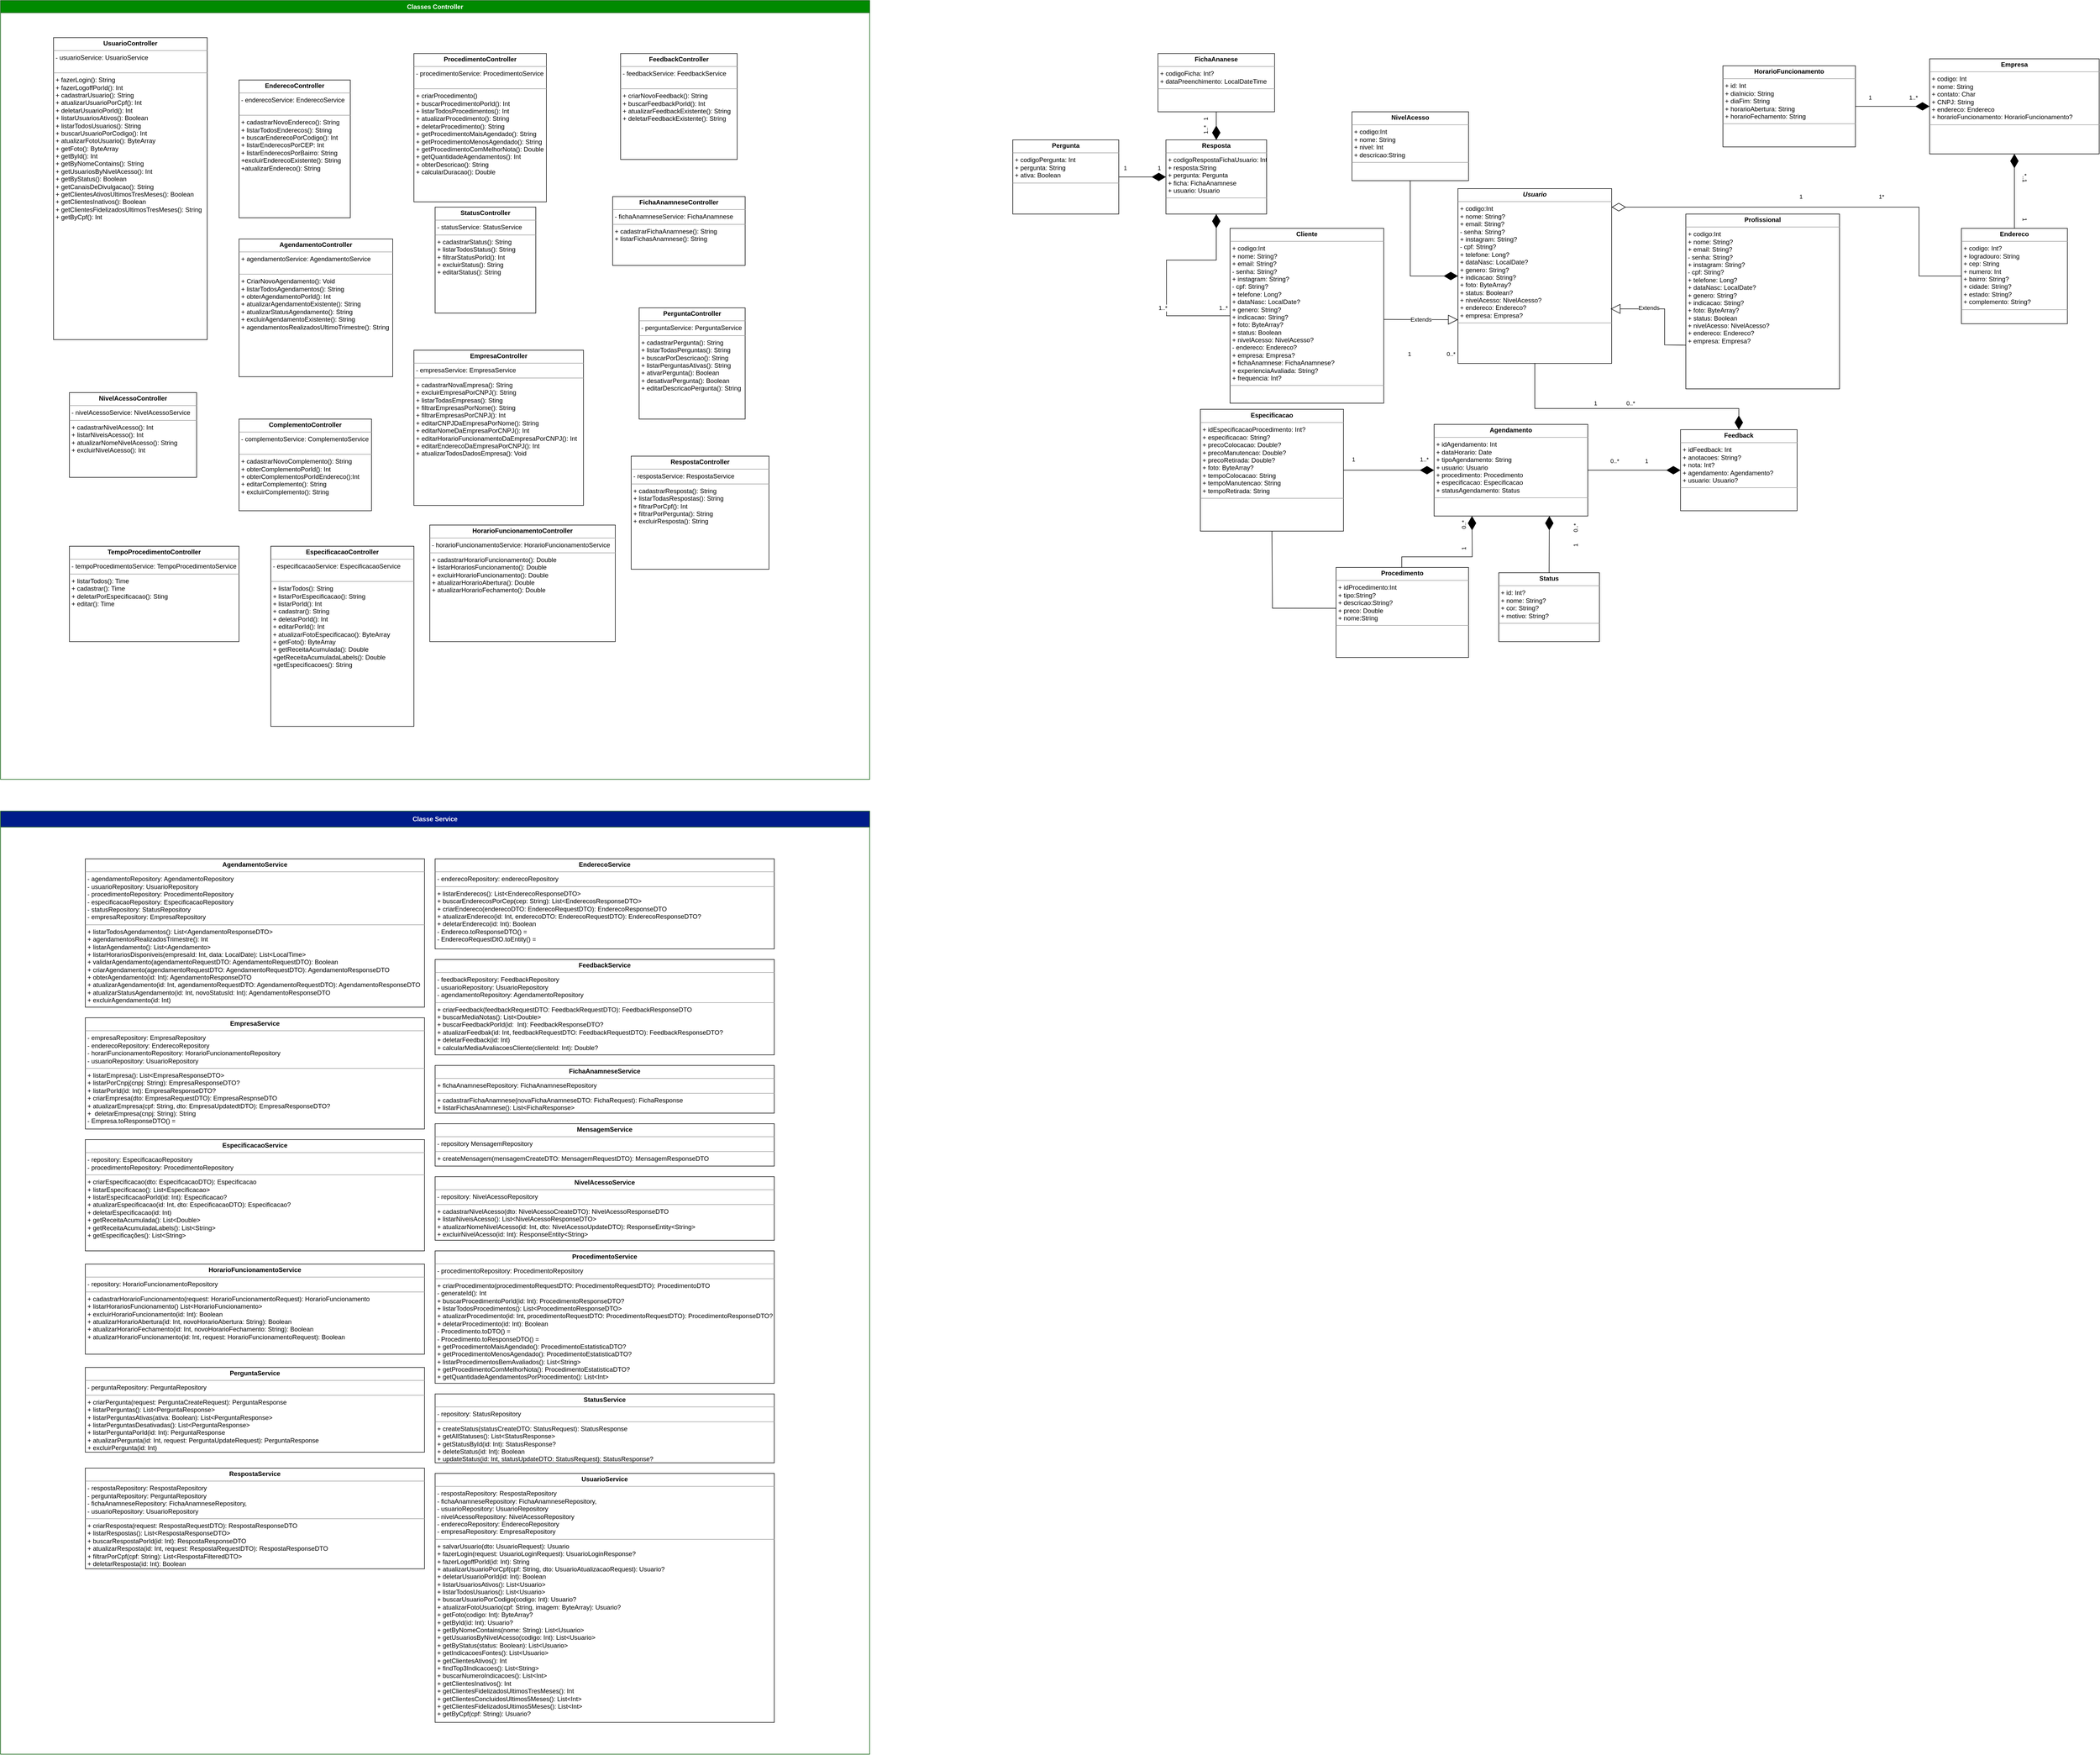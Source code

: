 <mxfile version="21.2.8" type="device">
  <diagram name="Page-1" id="c4acf3e9-155e-7222-9cf6-157b1a14988f">
    <mxGraphModel dx="7723" dy="5187" grid="1" gridSize="10" guides="1" tooltips="1" connect="1" arrows="1" fold="1" page="1" pageScale="1" pageWidth="850" pageHeight="1100" background="none" math="0" shadow="0">
      <root>
        <mxCell id="0" />
        <mxCell id="1" parent="0" />
        <mxCell id="5d2195bd80daf111-10" value="&lt;p style=&quot;margin:0px;margin-top:4px;text-align:center;&quot;&gt;&lt;b&gt;FichaAnanese&lt;/b&gt;&lt;/p&gt;&lt;hr size=&quot;1&quot;&gt;&lt;p style=&quot;margin:0px;margin-left:4px;&quot;&gt;+ codigoFicha: Int?&lt;/p&gt;&lt;p style=&quot;margin:0px;margin-left:4px;&quot;&gt;+ dataPreenchimento: LocalDateTime&lt;/p&gt;&lt;hr size=&quot;1&quot;&gt;&lt;p style=&quot;margin:0px;margin-left:4px;&quot;&gt;&lt;br&gt;&lt;/p&gt;" style="verticalAlign=top;align=left;overflow=fill;fontSize=12;fontFamily=Helvetica;html=1;rounded=0;shadow=0;comic=0;labelBackgroundColor=none;strokeWidth=1" parent="1" vertex="1">
          <mxGeometry x="-1796" y="-710" width="220" height="110" as="geometry" />
        </mxCell>
        <mxCell id="5d2195bd80daf111-15" value="&lt;p style=&quot;margin:0px;margin-top:4px;text-align:center;&quot;&gt;&lt;b&gt;Especificacao&lt;/b&gt;&lt;/p&gt;&lt;hr size=&quot;1&quot;&gt;&lt;p style=&quot;margin:0px;margin-left:4px;&quot;&gt;+ idEspecificacaoProcedimento: Int?&lt;/p&gt;&lt;p style=&quot;margin:0px;margin-left:4px;&quot;&gt;+ especificacao: String?&lt;/p&gt;&lt;p style=&quot;margin:0px;margin-left:4px;&quot;&gt;+ precoColocacao: Double?&lt;/p&gt;&lt;p style=&quot;margin:0px;margin-left:4px;&quot;&gt;+ precoManutencao: Double?&lt;/p&gt;&lt;p style=&quot;margin:0px;margin-left:4px;&quot;&gt;+ precoRetirada: Double?&lt;/p&gt;&lt;p style=&quot;margin:0px;margin-left:4px;&quot;&gt;+ foto: ByteArray?&lt;/p&gt;&lt;p style=&quot;border-color: var(--border-color); margin: 0px 0px 0px 4px;&quot;&gt;+ tempoColocacao: String&lt;/p&gt;&lt;p style=&quot;border-color: var(--border-color); margin: 0px 0px 0px 4px;&quot;&gt;+ tempoManutencao: String&lt;/p&gt;&lt;p style=&quot;border-color: var(--border-color); margin: 0px 0px 0px 4px;&quot;&gt;+ tempoRetirada: String&lt;/p&gt;&lt;hr size=&quot;1&quot;&gt;&lt;p style=&quot;margin:0px;margin-left:4px;&quot;&gt;&lt;br&gt;&lt;/p&gt;" style="verticalAlign=top;align=left;overflow=fill;fontSize=12;fontFamily=Helvetica;html=1;rounded=0;shadow=0;comic=0;labelBackgroundColor=none;strokeWidth=1" parent="1" vertex="1">
          <mxGeometry x="-1716" y="-38.5" width="270" height="230" as="geometry" />
        </mxCell>
        <mxCell id="5d2195bd80daf111-18" value="&lt;p style=&quot;margin:0px;margin-top:4px;text-align:center;&quot;&gt;&lt;b&gt;Agendamento&lt;/b&gt;&lt;/p&gt;&lt;hr size=&quot;1&quot;&gt;&lt;p style=&quot;margin:0px;margin-left:4px;&quot;&gt;+ idAgendamento: Int&lt;br&gt;&lt;/p&gt;&lt;p style=&quot;margin:0px;margin-left:4px;&quot;&gt;+ dataHorario: Date&lt;br&gt;+ tipoAgendamento: String&lt;/p&gt;&lt;p style=&quot;margin:0px;margin-left:4px;&quot;&gt;+ usuario: Usuario&lt;/p&gt;&lt;p style=&quot;margin:0px;margin-left:4px;&quot;&gt;+ procedimento: Procedimento&lt;/p&gt;&lt;p style=&quot;margin:0px;margin-left:4px;&quot;&gt;+ especificacao: Especificacao&lt;/p&gt;&lt;p style=&quot;margin:0px;margin-left:4px;&quot;&gt;+ statusAgendamento: Status&lt;/p&gt;&lt;hr size=&quot;1&quot;&gt;&lt;p style=&quot;margin:0px;margin-left:4px;&quot;&gt;&lt;br&gt;&lt;/p&gt;&lt;p style=&quot;margin:0px;margin-left:4px;&quot;&gt;&lt;br&gt;&lt;/p&gt;" style="verticalAlign=top;align=left;overflow=fill;fontSize=12;fontFamily=Helvetica;html=1;rounded=0;shadow=0;comic=0;labelBackgroundColor=none;strokeWidth=1" parent="1" vertex="1">
          <mxGeometry x="-1275" y="-10" width="290" height="173" as="geometry" />
        </mxCell>
        <mxCell id="5d2195bd80daf111-19" value="&lt;p style=&quot;margin:0px;margin-top:4px;text-align:center;&quot;&gt;&lt;b&gt;Endereco&lt;/b&gt;&lt;/p&gt;&lt;hr size=&quot;1&quot;&gt;&lt;p style=&quot;margin:0px;margin-left:4px;&quot;&gt;+ codigo: Int?&lt;br&gt;+ logradouro: String&lt;/p&gt;&lt;p style=&quot;margin:0px;margin-left:4px;&quot;&gt;+ cep: String&lt;/p&gt;&lt;p style=&quot;margin:0px;margin-left:4px;&quot;&gt;+ numero: Int&lt;/p&gt;&lt;p style=&quot;margin:0px;margin-left:4px;&quot;&gt;+ bairro: String?&lt;/p&gt;&lt;p style=&quot;margin:0px;margin-left:4px;&quot;&gt;+ cidade: String?&lt;/p&gt;&lt;p style=&quot;margin:0px;margin-left:4px;&quot;&gt;+ estado: String?&lt;/p&gt;&lt;p style=&quot;margin:0px;margin-left:4px;&quot;&gt;+ complemento: String?&lt;br&gt;&lt;/p&gt;&lt;hr size=&quot;1&quot;&gt;&lt;p style=&quot;margin:0px;margin-left:4px;&quot;&gt;&lt;br&gt;&lt;/p&gt;" style="verticalAlign=top;align=left;overflow=fill;fontSize=12;fontFamily=Helvetica;html=1;rounded=0;shadow=0;comic=0;labelBackgroundColor=none;strokeWidth=1" parent="1" vertex="1">
          <mxGeometry x="-280" y="-380" width="200" height="180" as="geometry" />
        </mxCell>
        <mxCell id="5d2195bd80daf111-20" value="&lt;p style=&quot;margin:0px;margin-top:4px;text-align:center;&quot;&gt;&lt;b&gt;Feedback&lt;/b&gt;&lt;/p&gt;&lt;hr size=&quot;1&quot;&gt;&lt;p style=&quot;margin:0px;margin-left:4px;&quot;&gt;+ idFeedback: Int&lt;/p&gt;&lt;p style=&quot;margin:0px;margin-left:4px;&quot;&gt;+ anotacoes: String?&lt;/p&gt;&lt;p style=&quot;margin:0px;margin-left:4px;&quot;&gt;+ nota: Int?&lt;/p&gt;&lt;p style=&quot;margin:0px;margin-left:4px;&quot;&gt;+ agendamento: Agendamento?&lt;/p&gt;&lt;p style=&quot;margin:0px;margin-left:4px;&quot;&gt;+ usuario: Usuario?&lt;/p&gt;&lt;hr size=&quot;1&quot;&gt;&lt;p style=&quot;margin:0px;margin-left:4px;&quot;&gt;&lt;br&gt;&lt;/p&gt;" style="verticalAlign=top;align=left;overflow=fill;fontSize=12;fontFamily=Helvetica;html=1;rounded=0;shadow=0;comic=0;labelBackgroundColor=none;strokeWidth=1" parent="1" vertex="1">
          <mxGeometry x="-810" width="220" height="153" as="geometry" />
        </mxCell>
        <mxCell id="VeBbNQ54Or92eLOGEAi9-2" value="&lt;p style=&quot;margin:0px;margin-top:4px;text-align:center;&quot;&gt;&lt;b&gt;HorarioFuncionamento&lt;/b&gt;&lt;/p&gt;&lt;hr size=&quot;1&quot;&gt;&lt;p style=&quot;margin:0px;margin-left:4px;&quot;&gt;+ id: Int&lt;br&gt;+ diaInicio: String&lt;/p&gt;&lt;p style=&quot;margin:0px;margin-left:4px;&quot;&gt;+ diaFim: String&lt;/p&gt;&lt;p style=&quot;margin:0px;margin-left:4px;&quot;&gt;+ horarioAbertura: String&lt;/p&gt;&lt;p style=&quot;margin:0px;margin-left:4px;&quot;&gt;+ horarioFechamento: String&lt;/p&gt;&lt;hr size=&quot;1&quot;&gt;&lt;p style=&quot;margin:0px;margin-left:4px;&quot;&gt;&lt;br&gt;&lt;/p&gt;" style="verticalAlign=top;align=left;overflow=fill;fontSize=12;fontFamily=Helvetica;html=1;rounded=0;shadow=0;comic=0;labelBackgroundColor=none;strokeWidth=1" parent="1" vertex="1">
          <mxGeometry x="-730" y="-686.75" width="250" height="153" as="geometry" />
        </mxCell>
        <mxCell id="VeBbNQ54Or92eLOGEAi9-3" value="&lt;p style=&quot;margin:0px;margin-top:4px;text-align:center;&quot;&gt;&lt;b&gt;NivelAcesso&lt;/b&gt;&lt;/p&gt;&lt;hr size=&quot;1&quot;&gt;&lt;p style=&quot;margin:0px;margin-left:4px;&quot;&gt;+ codigo:Int&lt;/p&gt;&lt;p style=&quot;margin:0px;margin-left:4px;&quot;&gt;+ nome: String&lt;/p&gt;&lt;p style=&quot;margin:0px;margin-left:4px;&quot;&gt;+ nivel: Int&lt;/p&gt;&lt;p style=&quot;margin:0px;margin-left:4px;&quot;&gt;+ descricao:String&lt;/p&gt;&lt;hr size=&quot;1&quot;&gt;&lt;p style=&quot;margin:0px;margin-left:4px;&quot;&gt;&lt;br&gt;&lt;/p&gt;" style="verticalAlign=top;align=left;overflow=fill;fontSize=12;fontFamily=Helvetica;html=1;rounded=0;shadow=0;comic=0;labelBackgroundColor=none;strokeWidth=1" parent="1" vertex="1">
          <mxGeometry x="-1430" y="-600" width="220" height="130" as="geometry" />
        </mxCell>
        <mxCell id="VeBbNQ54Or92eLOGEAi9-4" value="&lt;p style=&quot;margin:0px;margin-top:4px;text-align:center;&quot;&gt;&lt;b&gt;Pergunta&lt;/b&gt;&lt;/p&gt;&lt;hr size=&quot;1&quot;&gt;&lt;p style=&quot;margin:0px;margin-left:4px;&quot;&gt;+ codigoPergunta: Int&lt;br&gt;+ pergunta: String&lt;/p&gt;&lt;p style=&quot;margin:0px;margin-left:4px;&quot;&gt;+ ativa: Boolean&lt;/p&gt;&lt;hr size=&quot;1&quot;&gt;&lt;p style=&quot;margin:0px;margin-left:4px;&quot;&gt;&lt;br&gt;&lt;/p&gt;" style="verticalAlign=top;align=left;overflow=fill;fontSize=12;fontFamily=Helvetica;html=1;rounded=0;shadow=0;comic=0;labelBackgroundColor=none;strokeWidth=1" parent="1" vertex="1">
          <mxGeometry x="-2070" y="-547" width="200" height="140" as="geometry" />
        </mxCell>
        <mxCell id="VeBbNQ54Or92eLOGEAi9-5" value="&lt;p style=&quot;margin:0px;margin-top:4px;text-align:center;&quot;&gt;&lt;b&gt;Procedimento&lt;/b&gt;&lt;/p&gt;&lt;hr size=&quot;1&quot;&gt;&lt;p style=&quot;margin:0px;margin-left:4px;&quot;&gt;+ idProcedimento:Int&lt;br&gt;+ tipo:String?&lt;/p&gt;&lt;p style=&quot;margin:0px;margin-left:4px;&quot;&gt;+ descricao:String?&lt;/p&gt;&lt;p style=&quot;margin:0px;margin-left:4px;&quot;&gt;+ preco: Double&lt;/p&gt;&lt;p style=&quot;margin:0px;margin-left:4px;&quot;&gt;+ nome:String&lt;/p&gt;&lt;hr size=&quot;1&quot;&gt;&lt;p style=&quot;margin:0px;margin-left:4px;&quot;&gt;&lt;br&gt;&lt;/p&gt;" style="verticalAlign=top;align=left;overflow=fill;fontSize=12;fontFamily=Helvetica;html=1;rounded=0;shadow=0;comic=0;labelBackgroundColor=none;strokeWidth=1" parent="1" vertex="1">
          <mxGeometry x="-1460" y="260" width="250" height="170" as="geometry" />
        </mxCell>
        <mxCell id="VeBbNQ54Or92eLOGEAi9-6" value="&lt;p style=&quot;margin:0px;margin-top:4px;text-align:center;&quot;&gt;&lt;b&gt;Resposta&lt;/b&gt;&lt;/p&gt;&lt;hr size=&quot;1&quot;&gt;&lt;p style=&quot;margin:0px;margin-left:4px;&quot;&gt;+ codigoRespostaFichaUsuario: Int&lt;br&gt;+ resposta:String&lt;/p&gt;&lt;p style=&quot;margin:0px;margin-left:4px;&quot;&gt;+ pergunta: Pergunta&lt;/p&gt;&lt;p style=&quot;margin:0px;margin-left:4px;&quot;&gt;+ ficha:&amp;nbsp;FichaAnamnese&lt;/p&gt;&lt;p style=&quot;margin:0px;margin-left:4px;&quot;&gt;+ usuario: Usuario&lt;/p&gt;&lt;hr size=&quot;1&quot;&gt;&lt;p style=&quot;margin:0px;margin-left:4px;&quot;&gt;&lt;br&gt;&lt;/p&gt;" style="verticalAlign=top;align=left;overflow=fill;fontSize=12;fontFamily=Helvetica;html=1;rounded=0;shadow=0;comic=0;labelBackgroundColor=none;strokeWidth=1" parent="1" vertex="1">
          <mxGeometry x="-1781" y="-547" width="190" height="140" as="geometry" />
        </mxCell>
        <mxCell id="VeBbNQ54Or92eLOGEAi9-7" value="&lt;p style=&quot;margin:0px;margin-top:4px;text-align:center;&quot;&gt;&lt;b&gt;Status&lt;/b&gt;&lt;/p&gt;&lt;hr size=&quot;1&quot;&gt;&lt;p style=&quot;margin:0px;margin-left:4px;&quot;&gt;+ id: Int?&lt;br&gt;+ nome: String?&lt;/p&gt;&lt;p style=&quot;margin:0px;margin-left:4px;&quot;&gt;+ cor: String?&lt;/p&gt;&lt;p style=&quot;margin:0px;margin-left:4px;&quot;&gt;+ motivo: String?&lt;/p&gt;&lt;hr size=&quot;1&quot;&gt;&lt;p style=&quot;margin:0px;margin-left:4px;&quot;&gt;&lt;br&gt;&lt;/p&gt;" style="verticalAlign=top;align=left;overflow=fill;fontSize=12;fontFamily=Helvetica;html=1;rounded=0;shadow=0;comic=0;labelBackgroundColor=none;strokeWidth=1" parent="1" vertex="1">
          <mxGeometry x="-1153" y="270" width="190" height="130" as="geometry" />
        </mxCell>
        <mxCell id="VeBbNQ54Or92eLOGEAi9-9" value="&lt;p style=&quot;margin:0px;margin-top:4px;text-align:center;&quot;&gt;&lt;b&gt;&lt;i&gt;Usuario&lt;/i&gt;&lt;/b&gt;&lt;/p&gt;&lt;hr size=&quot;1&quot;&gt;&lt;p style=&quot;margin:0px;margin-left:4px;&quot;&gt;+ codigo:Int&lt;br&gt;+ nome:&amp;nbsp;String?&lt;/p&gt;&lt;p style=&quot;margin:0px;margin-left:4px;&quot;&gt;+ email: String?&lt;/p&gt;&lt;p style=&quot;margin:0px;margin-left:4px;&quot;&gt;- senha: String?&lt;/p&gt;&lt;p style=&quot;margin:0px;margin-left:4px;&quot;&gt;+ instagram: String?&lt;/p&gt;&lt;p style=&quot;margin:0px;margin-left:4px;&quot;&gt;- cpf:&amp;nbsp;String?&lt;/p&gt;&lt;p style=&quot;margin:0px;margin-left:4px;&quot;&gt;+ telefone:&amp;nbsp;Long?&lt;/p&gt;&lt;p style=&quot;margin:0px;margin-left:4px;&quot;&gt;&lt;span style=&quot;background-color: initial;&quot;&gt;+ dataNasc:&amp;nbsp;LocalDate?&lt;/span&gt;&lt;br&gt;&lt;/p&gt;&lt;p style=&quot;margin:0px;margin-left:4px;&quot;&gt;+ genero: String?&lt;/p&gt;&lt;p style=&quot;margin:0px;margin-left:4px;&quot;&gt;+ indicacao:&amp;nbsp;String?&lt;/p&gt;&lt;p style=&quot;margin:0px;margin-left:4px;&quot;&gt;+ foto:&amp;nbsp;ByteArray?&lt;/p&gt;&lt;p style=&quot;margin:0px;margin-left:4px;&quot;&gt;+ status:&amp;nbsp;Boolean?&lt;/p&gt;&lt;p style=&quot;margin:0px;margin-left:4px;&quot;&gt;+ nivelAcesso:&amp;nbsp;NivelAcesso?&lt;/p&gt;&lt;p style=&quot;margin:0px;margin-left:4px;&quot;&gt;+ endereco:&amp;nbsp;Endereco?&lt;/p&gt;&lt;p style=&quot;margin:0px;margin-left:4px;&quot;&gt;+ empresa:&amp;nbsp;Empresa?&lt;/p&gt;&lt;hr size=&quot;1&quot;&gt;&lt;p style=&quot;margin:0px;margin-left:4px;&quot;&gt;&lt;br&gt;&lt;/p&gt;" style="verticalAlign=top;align=left;overflow=fill;fontSize=12;fontFamily=Helvetica;html=1;rounded=0;shadow=0;comic=0;labelBackgroundColor=none;strokeWidth=1" parent="1" vertex="1">
          <mxGeometry x="-1230" y="-455" width="290" height="330" as="geometry" />
        </mxCell>
        <mxCell id="VeBbNQ54Or92eLOGEAi9-11" value="&lt;p style=&quot;margin:0px;margin-top:4px;text-align:center;&quot;&gt;&lt;b&gt;Empresa&lt;/b&gt;&lt;/p&gt;&lt;hr size=&quot;1&quot;&gt;&lt;p style=&quot;margin:0px;margin-left:4px;&quot;&gt;+ codigo: Int&lt;/p&gt;&lt;p style=&quot;margin:0px;margin-left:4px;&quot;&gt;+ nome: String&lt;/p&gt;&lt;p style=&quot;margin:0px;margin-left:4px;&quot;&gt;+ contato: Char&lt;/p&gt;&lt;p style=&quot;margin:0px;margin-left:4px;&quot;&gt;+ CNPJ: String&lt;/p&gt;&lt;p style=&quot;margin:0px;margin-left:4px;&quot;&gt;+ endereco: Endereco&lt;/p&gt;&lt;p style=&quot;margin:0px;margin-left:4px;&quot;&gt;+ horarioFuncionamento: HorarioFuncionamento?&lt;/p&gt;&lt;hr size=&quot;1&quot;&gt;&lt;p style=&quot;margin:0px;margin-left:4px;&quot;&gt;&lt;br&gt;&lt;/p&gt;&lt;p style=&quot;margin:0px;margin-left:4px;&quot;&gt;&lt;br&gt;&lt;/p&gt;&lt;p style=&quot;margin:0px;margin-left:4px;&quot;&gt;&lt;br&gt;&lt;/p&gt;" style="verticalAlign=top;align=left;overflow=fill;fontSize=12;fontFamily=Helvetica;html=1;rounded=0;shadow=0;comic=0;labelBackgroundColor=none;strokeWidth=1" parent="1" vertex="1">
          <mxGeometry x="-340" y="-700" width="320" height="179.5" as="geometry" />
        </mxCell>
        <mxCell id="-9O7MTKHyJghnNxjWqGX-41" value="Classes Controller" style="swimlane;whiteSpace=wrap;html=1;fillColor=#008a00;strokeColor=#005700;fontColor=#ffffff;" parent="1" vertex="1">
          <mxGeometry x="-3980" y="-810" width="1640" height="1470" as="geometry" />
        </mxCell>
        <mxCell id="-9O7MTKHyJghnNxjWqGX-28" value="&lt;p style=&quot;margin:0px;margin-top:4px;text-align:center;&quot;&gt;&lt;b&gt;UsuarioController&lt;/b&gt;&lt;/p&gt;&lt;hr size=&quot;1&quot;&gt;&lt;p style=&quot;margin:0px;margin-left:4px;&quot;&gt;- usuarioService: UsuarioService&lt;br&gt;&lt;br&gt;&lt;/p&gt;&lt;hr size=&quot;1&quot;&gt;&lt;p style=&quot;margin:0px;margin-left:4px;&quot;&gt;+ fazerLogin(): String&lt;br&gt;+ fazerLogoffPorId(): Int&lt;/p&gt;&lt;p style=&quot;margin:0px;margin-left:4px;&quot;&gt;+&amp;nbsp;cadastrarUsuario(): String&lt;/p&gt;&lt;p style=&quot;margin:0px;margin-left:4px;&quot;&gt;+&amp;nbsp;atualizarUsuarioPorCpf(): Int&lt;/p&gt;&lt;p style=&quot;margin:0px;margin-left:4px;&quot;&gt;+&amp;nbsp;deletarUsuarioPorId(): Int&lt;/p&gt;&lt;p style=&quot;margin:0px;margin-left:4px;&quot;&gt;+&amp;nbsp;listarUsuariosAtivos(): Boolean&lt;/p&gt;&lt;p style=&quot;margin:0px;margin-left:4px;&quot;&gt;+&amp;nbsp;listarTodosUsuarios(): String&lt;/p&gt;&lt;p style=&quot;margin:0px;margin-left:4px;&quot;&gt;+&amp;nbsp;buscarUsuarioPorCodigo(): Int&lt;/p&gt;&lt;p style=&quot;margin:0px;margin-left:4px;&quot;&gt;+&amp;nbsp;atualizarFotoUsuario(): ByteArray&lt;/p&gt;&lt;p style=&quot;margin:0px;margin-left:4px;&quot;&gt;+&amp;nbsp;getFoto():&amp;nbsp;&lt;span style=&quot;background-color: initial;&quot;&gt;ByteArray&lt;/span&gt;&lt;/p&gt;&lt;p style=&quot;margin:0px;margin-left:4px;&quot;&gt;+&amp;nbsp;getById(): Int&lt;/p&gt;&lt;p style=&quot;margin:0px;margin-left:4px;&quot;&gt;+&amp;nbsp;getByNomeContains(): String&lt;/p&gt;&lt;p style=&quot;margin:0px;margin-left:4px;&quot;&gt;+&amp;nbsp;getUsuariosByNivelAcesso(): Int&lt;/p&gt;&lt;p style=&quot;margin:0px;margin-left:4px;&quot;&gt;+&amp;nbsp;getByStatus(): Boolean&lt;/p&gt;&lt;p style=&quot;margin:0px;margin-left:4px;&quot;&gt;+&amp;nbsp;getCanaisDeDivulgacao(): String&lt;/p&gt;&lt;p style=&quot;margin:0px;margin-left:4px;&quot;&gt;+&amp;nbsp;getClientesAtivosUltimosTresMeses(): Boolean&lt;/p&gt;&lt;p style=&quot;margin:0px;margin-left:4px;&quot;&gt;+&amp;nbsp;getClientesInativos(): Boolean&lt;br&gt;+ getClientesFidelizadosUltimosTresMeses(): String&lt;/p&gt;&lt;p style=&quot;margin:0px;margin-left:4px;&quot;&gt;+&amp;nbsp;getByCpf(): Int&lt;/p&gt;" style="verticalAlign=top;align=left;overflow=fill;fontSize=12;fontFamily=Helvetica;html=1;rounded=0;shadow=0;comic=0;labelBackgroundColor=none;strokeWidth=1" parent="-9O7MTKHyJghnNxjWqGX-41" vertex="1">
          <mxGeometry x="100" y="70" width="290" height="570" as="geometry" />
        </mxCell>
        <mxCell id="-9O7MTKHyJghnNxjWqGX-22" value="&lt;p style=&quot;margin:0px;margin-top:4px;text-align:center;&quot;&gt;&lt;b&gt;NivelAcessoController&lt;/b&gt;&lt;/p&gt;&lt;hr size=&quot;1&quot;&gt;&lt;p style=&quot;margin:0px;margin-left:4px;&quot;&gt;- nivelAcessoService: NivelAcessoService&lt;/p&gt;&lt;hr size=&quot;1&quot;&gt;&lt;p style=&quot;margin:0px;margin-left:4px;&quot;&gt;+ cadastrarNivelAcesso(): Int&lt;br&gt;+ listarNiveisAcesso(): Int&lt;/p&gt;&lt;p style=&quot;margin:0px;margin-left:4px;&quot;&gt;+&amp;nbsp;atualizarNomeNivelAcesso(): String&lt;/p&gt;&lt;p style=&quot;margin:0px;margin-left:4px;&quot;&gt;+&amp;nbsp;excluirNivelAcesso(): Int&lt;/p&gt;" style="verticalAlign=top;align=left;overflow=fill;fontSize=12;fontFamily=Helvetica;html=1;rounded=0;shadow=0;comic=0;labelBackgroundColor=none;strokeWidth=1" parent="-9O7MTKHyJghnNxjWqGX-41" vertex="1">
          <mxGeometry x="130" y="740" width="240" height="160" as="geometry" />
        </mxCell>
        <mxCell id="-9O7MTKHyJghnNxjWqGX-19" value="&lt;p style=&quot;margin:0px;margin-top:4px;text-align:center;&quot;&gt;&lt;b&gt;EnderecoController&lt;/b&gt;&lt;/p&gt;&lt;hr size=&quot;1&quot;&gt;&lt;p style=&quot;margin:0px;margin-left:4px;&quot;&gt;- enderecoService: EnderecoService&lt;br&gt;&lt;br&gt;&lt;/p&gt;&lt;hr size=&quot;1&quot;&gt;&lt;p style=&quot;margin:0px;margin-left:4px;&quot;&gt;+ cadastrarNovoEndereco(): String&lt;br&gt;+ listarTodosEnderecos(): String&lt;/p&gt;&lt;p style=&quot;margin:0px;margin-left:4px;&quot;&gt;+&amp;nbsp;buscarEnderecoPorCodigo(): Int&lt;/p&gt;&lt;p style=&quot;margin:0px;margin-left:4px;&quot;&gt;+&amp;nbsp;listarEnderecosPorCEP: Int&lt;/p&gt;&lt;p style=&quot;margin:0px;margin-left:4px;&quot;&gt;+&amp;nbsp;listarEnderecosPorBairro: String&lt;/p&gt;&lt;p style=&quot;margin:0px;margin-left:4px;&quot;&gt;+excluirEnderecoExistente(): String&lt;/p&gt;&lt;p style=&quot;margin:0px;margin-left:4px;&quot;&gt;+atualizarEndereco(): String&lt;/p&gt;" style="verticalAlign=top;align=left;overflow=fill;fontSize=12;fontFamily=Helvetica;html=1;rounded=0;shadow=0;comic=0;labelBackgroundColor=none;strokeWidth=1" parent="-9O7MTKHyJghnNxjWqGX-41" vertex="1">
          <mxGeometry x="450" y="150" width="210" height="260" as="geometry" />
        </mxCell>
        <mxCell id="-9O7MTKHyJghnNxjWqGX-18" value="&lt;p style=&quot;margin:0px;margin-top:4px;text-align:center;&quot;&gt;&lt;b&gt;AgendamentoController&lt;/b&gt;&lt;/p&gt;&lt;hr size=&quot;1&quot;&gt;&lt;p style=&quot;margin:0px;margin-left:4px;&quot;&gt;+ agendamentoService: AgendamentoService&lt;br&gt;&lt;/p&gt;&lt;p style=&quot;margin:0px;margin-left:4px;&quot;&gt;&lt;br&gt;&lt;/p&gt;&lt;hr size=&quot;1&quot;&gt;&lt;p style=&quot;margin:0px;margin-left:4px;&quot;&gt;+ CriarNovoAgendamento(): Void&amp;nbsp;&lt;/p&gt;&lt;p style=&quot;margin:0px;margin-left:4px;&quot;&gt;+ listarTodosAgendamentos(): String&lt;/p&gt;&lt;p style=&quot;margin:0px;margin-left:4px;&quot;&gt;+&amp;nbsp;obterAgendamentoPorId(): Int&lt;/p&gt;&lt;p style=&quot;margin:0px;margin-left:4px;&quot;&gt;+&amp;nbsp;atualizarAgendamentoExistente(): String&lt;/p&gt;&lt;p style=&quot;margin:0px;margin-left:4px;&quot;&gt;+&amp;nbsp;atualizarStatusAgendamento(): String&lt;/p&gt;&lt;p style=&quot;margin:0px;margin-left:4px;&quot;&gt;+&amp;nbsp;excluirAgendamentoExistente(): String&lt;/p&gt;&lt;p style=&quot;margin:0px;margin-left:4px;&quot;&gt;+&amp;nbsp;agendamentosRealizadosUltimoTrimestre(): String&lt;/p&gt;&lt;p style=&quot;margin:0px;margin-left:4px;&quot;&gt;&lt;br&gt;&lt;/p&gt;" style="verticalAlign=top;align=left;overflow=fill;fontSize=12;fontFamily=Helvetica;html=1;rounded=0;shadow=0;comic=0;labelBackgroundColor=none;strokeWidth=1" parent="-9O7MTKHyJghnNxjWqGX-41" vertex="1">
          <mxGeometry x="450" y="450" width="290" height="260" as="geometry" />
        </mxCell>
        <mxCell id="-9O7MTKHyJghnNxjWqGX-29" value="&lt;p style=&quot;margin:0px;margin-top:4px;text-align:center;&quot;&gt;&lt;b&gt;ComplementoController&lt;/b&gt;&lt;/p&gt;&lt;hr size=&quot;1&quot;&gt;&lt;p style=&quot;margin:0px;margin-left:4px;&quot;&gt;- complementoService: ComplementoService&lt;/p&gt;&lt;p style=&quot;margin:0px;margin-left:4px;&quot;&gt;&lt;br&gt;&lt;/p&gt;&lt;hr size=&quot;1&quot;&gt;&lt;p style=&quot;margin:0px;margin-left:4px;&quot;&gt;+ cadastrarNovoComplemento(): String&lt;/p&gt;&lt;p style=&quot;margin:0px;margin-left:4px;&quot;&gt;+ obterComplementoPorId(): Int&lt;/p&gt;&lt;p style=&quot;margin:0px;margin-left:4px;&quot;&gt;+&amp;nbsp;obterComplementosPorIdEndereco():Int&amp;nbsp;&lt;/p&gt;&lt;p style=&quot;margin:0px;margin-left:4px;&quot;&gt;+&amp;nbsp;editarComplemento(): String&lt;/p&gt;&lt;p style=&quot;margin:0px;margin-left:4px;&quot;&gt;+&amp;nbsp;excluirComplemento(): String&lt;/p&gt;&lt;p style=&quot;margin:0px;margin-left:4px;&quot;&gt;&lt;br&gt;&lt;/p&gt;&lt;p style=&quot;margin:0px;margin-left:4px;&quot;&gt;&lt;br&gt;&lt;/p&gt;" style="verticalAlign=top;align=left;overflow=fill;fontSize=12;fontFamily=Helvetica;html=1;rounded=0;shadow=0;comic=0;labelBackgroundColor=none;strokeWidth=1" parent="-9O7MTKHyJghnNxjWqGX-41" vertex="1">
          <mxGeometry x="450" y="790" width="250" height="173" as="geometry" />
        </mxCell>
        <mxCell id="-9O7MTKHyJghnNxjWqGX-24" value="&lt;p style=&quot;margin:0px;margin-top:4px;text-align:center;&quot;&gt;&lt;b&gt;ProcedimentoController&lt;/b&gt;&lt;/p&gt;&lt;hr size=&quot;1&quot;&gt;&lt;p style=&quot;margin:0px;margin-left:4px;&quot;&gt;- procedimentoService: ProcedimentoService&lt;br&gt;&lt;br&gt;&lt;/p&gt;&lt;hr size=&quot;1&quot;&gt;&lt;p style=&quot;margin:0px;margin-left:4px;&quot;&gt;+ criarProcedimento()&lt;br&gt;+ buscarProcedimentoPorId(): Int&lt;/p&gt;&lt;p style=&quot;margin:0px;margin-left:4px;&quot;&gt;+ listarTodosProcedimentos(): Int&lt;/p&gt;&lt;p style=&quot;margin:0px;margin-left:4px;&quot;&gt;+&amp;nbsp;atualizarProcedimento(): String&lt;/p&gt;&lt;p style=&quot;margin:0px;margin-left:4px;&quot;&gt;+&amp;nbsp;deletarProcedimento(): String&lt;/p&gt;&lt;p style=&quot;margin:0px;margin-left:4px;&quot;&gt;+&amp;nbsp;getProcedimentoMaisAgendado(): String&lt;/p&gt;&lt;p style=&quot;margin:0px;margin-left:4px;&quot;&gt;+&amp;nbsp;getProcedimentoMenosAgendado(): String&lt;/p&gt;&lt;p style=&quot;margin:0px;margin-left:4px;&quot;&gt;+&amp;nbsp;getProcedimentoComMelhorNota(): Double&lt;/p&gt;&lt;p style=&quot;margin:0px;margin-left:4px;&quot;&gt;+&amp;nbsp;getQuantidadeAgendamentos(): Int&lt;/p&gt;&lt;p style=&quot;margin:0px;margin-left:4px;&quot;&gt;+ obterDescricao(): String&lt;/p&gt;&lt;p style=&quot;margin:0px;margin-left:4px;&quot;&gt;+ calcularDuracao(): Double&lt;/p&gt;" style="verticalAlign=top;align=left;overflow=fill;fontSize=12;fontFamily=Helvetica;html=1;rounded=0;shadow=0;comic=0;labelBackgroundColor=none;strokeWidth=1" parent="-9O7MTKHyJghnNxjWqGX-41" vertex="1">
          <mxGeometry x="780" y="100" width="250" height="280" as="geometry" />
        </mxCell>
        <mxCell id="-9O7MTKHyJghnNxjWqGX-20" value="&lt;p style=&quot;margin:0px;margin-top:4px;text-align:center;&quot;&gt;&lt;b&gt;FeedbackController&lt;/b&gt;&lt;/p&gt;&lt;hr size=&quot;1&quot;&gt;&lt;p style=&quot;margin:0px;margin-left:4px;&quot;&gt;- feedbackService: FeedbackService&lt;/p&gt;&lt;p style=&quot;margin:0px;margin-left:4px;&quot;&gt;&lt;br&gt;&lt;/p&gt;&lt;hr size=&quot;1&quot;&gt;&lt;p style=&quot;margin:0px;margin-left:4px;&quot;&gt;+&amp;nbsp;criarNovoFeedback(): String&lt;/p&gt;&lt;p style=&quot;margin:0px;margin-left:4px;&quot;&gt;+&amp;nbsp;buscarFeedbackPorId(): Int&lt;/p&gt;&lt;p style=&quot;margin:0px;margin-left:4px;&quot;&gt;+&amp;nbsp;atualizarFeedbackExistente(): String&lt;/p&gt;&lt;p style=&quot;margin:0px;margin-left:4px;&quot;&gt;+&amp;nbsp;deletarFeedbackExistente(): String&lt;/p&gt;" style="verticalAlign=top;align=left;overflow=fill;fontSize=12;fontFamily=Helvetica;html=1;rounded=0;shadow=0;comic=0;labelBackgroundColor=none;strokeWidth=1" parent="-9O7MTKHyJghnNxjWqGX-41" vertex="1">
          <mxGeometry x="1170" y="100" width="220" height="200" as="geometry" />
        </mxCell>
        <mxCell id="-9O7MTKHyJghnNxjWqGX-16" value="&lt;p style=&quot;margin:0px;margin-top:4px;text-align:center;&quot;&gt;&lt;b&gt;FichaAnamneseController&lt;/b&gt;&lt;/p&gt;&lt;hr size=&quot;1&quot;&gt;&lt;p style=&quot;margin:0px;margin-left:4px;&quot;&gt;- fichaAnamneseService: FichaAnamnese&lt;/p&gt;&lt;hr size=&quot;1&quot;&gt;&lt;p style=&quot;margin:0px;margin-left:4px;&quot;&gt;+&amp;nbsp;cadastrarFichaAnamnese(): String&lt;/p&gt;&lt;p style=&quot;margin:0px;margin-left:4px;&quot;&gt;+&amp;nbsp;listarFichasAnamnese(): String&lt;/p&gt;" style="verticalAlign=top;align=left;overflow=fill;fontSize=12;fontFamily=Helvetica;html=1;rounded=0;shadow=0;comic=0;labelBackgroundColor=none;strokeWidth=1" parent="-9O7MTKHyJghnNxjWqGX-41" vertex="1">
          <mxGeometry x="1155" y="370" width="250" height="130" as="geometry" />
        </mxCell>
        <mxCell id="-9O7MTKHyJghnNxjWqGX-23" value="&lt;p style=&quot;margin:0px;margin-top:4px;text-align:center;&quot;&gt;&lt;b&gt;PerguntaController&lt;/b&gt;&lt;/p&gt;&lt;hr size=&quot;1&quot;&gt;&lt;p style=&quot;margin:0px;margin-left:4px;&quot;&gt;- perguntaService: PerguntaService&lt;br&gt;&lt;/p&gt;&lt;hr size=&quot;1&quot;&gt;&lt;p style=&quot;margin:0px;margin-left:4px;&quot;&gt;+ cadastrarPergunta(): String&amp;nbsp;&lt;br&gt;+ listarTodasPerguntas(): String&lt;/p&gt;&lt;p style=&quot;margin:0px;margin-left:4px;&quot;&gt;+ buscarPorDescricao(): String&lt;/p&gt;&lt;p style=&quot;margin:0px;margin-left:4px;&quot;&gt;+&amp;nbsp;listarPerguntasAtivas(): String&lt;/p&gt;&lt;p style=&quot;margin:0px;margin-left:4px;&quot;&gt;+&amp;nbsp;ativarPergunta(): Boolean&lt;/p&gt;&lt;p style=&quot;margin:0px;margin-left:4px;&quot;&gt;+&amp;nbsp;desativarPergunta(): Boolean&lt;/p&gt;&lt;p style=&quot;margin:0px;margin-left:4px;&quot;&gt;+&amp;nbsp;editarDescricaoPergunta(): String&lt;/p&gt;" style="verticalAlign=top;align=left;overflow=fill;fontSize=12;fontFamily=Helvetica;html=1;rounded=0;shadow=0;comic=0;labelBackgroundColor=none;strokeWidth=1" parent="-9O7MTKHyJghnNxjWqGX-41" vertex="1">
          <mxGeometry x="1205" y="580" width="200" height="210" as="geometry" />
        </mxCell>
        <mxCell id="-9O7MTKHyJghnNxjWqGX-26" value="&lt;p style=&quot;margin:0px;margin-top:4px;text-align:center;&quot;&gt;&lt;b&gt;StatusController&lt;/b&gt;&lt;/p&gt;&lt;hr size=&quot;1&quot;&gt;&lt;p style=&quot;margin:0px;margin-left:4px;&quot;&gt;- statusService: StatusService&lt;br&gt;&lt;/p&gt;&lt;hr size=&quot;1&quot;&gt;&lt;p style=&quot;margin:0px;margin-left:4px;&quot;&gt;+ cadastrarStatus(): String&lt;br&gt;+ listarTodosStatus(): String&lt;/p&gt;&lt;p style=&quot;margin:0px;margin-left:4px;&quot;&gt;+ filtrarStatusPorId(): Int&lt;/p&gt;&lt;p style=&quot;margin:0px;margin-left:4px;&quot;&gt;+ excluirStatus(): String&lt;/p&gt;&lt;p style=&quot;margin:0px;margin-left:4px;&quot;&gt;+&amp;nbsp;editarStatus(): String&lt;/p&gt;" style="verticalAlign=top;align=left;overflow=fill;fontSize=12;fontFamily=Helvetica;html=1;rounded=0;shadow=0;comic=0;labelBackgroundColor=none;strokeWidth=1" parent="-9O7MTKHyJghnNxjWqGX-41" vertex="1">
          <mxGeometry x="820" y="390" width="190" height="200" as="geometry" />
        </mxCell>
        <mxCell id="-9O7MTKHyJghnNxjWqGX-25" value="&lt;p style=&quot;margin:0px;margin-top:4px;text-align:center;&quot;&gt;&lt;b&gt;RespostaController&lt;/b&gt;&lt;/p&gt;&lt;hr size=&quot;1&quot;&gt;&lt;p style=&quot;margin:0px;margin-left:4px;&quot;&gt;- respostaService: RespostaService&lt;br&gt;&lt;/p&gt;&lt;hr size=&quot;1&quot;&gt;&lt;p style=&quot;margin:0px;margin-left:4px;&quot;&gt;+ cadastrarResposta(): String&lt;br&gt;+ listarTodasRespostas(): String&lt;/p&gt;&lt;p style=&quot;margin:0px;margin-left:4px;&quot;&gt;+&amp;nbsp;filtrarPorCpf(): Int&lt;/p&gt;&lt;p style=&quot;margin:0px;margin-left:4px;&quot;&gt;+&amp;nbsp;filtrarPorPergunta(): String&lt;/p&gt;&lt;p style=&quot;margin:0px;margin-left:4px;&quot;&gt;+&amp;nbsp;excluirResposta(): String&lt;/p&gt;" style="verticalAlign=top;align=left;overflow=fill;fontSize=12;fontFamily=Helvetica;html=1;rounded=0;shadow=0;comic=0;labelBackgroundColor=none;strokeWidth=1" parent="-9O7MTKHyJghnNxjWqGX-41" vertex="1">
          <mxGeometry x="1190" y="860" width="260" height="213.5" as="geometry" />
        </mxCell>
        <mxCell id="-9O7MTKHyJghnNxjWqGX-27" value="&lt;p style=&quot;margin:0px;margin-top:4px;text-align:center;&quot;&gt;&lt;b&gt;TempoProcedimentoController&lt;/b&gt;&lt;/p&gt;&lt;hr size=&quot;1&quot;&gt;&lt;p style=&quot;margin:0px;margin-left:4px;&quot;&gt;- tempoProcedimentoService: TempoProcedimentoService&lt;br&gt;&lt;/p&gt;&lt;hr size=&quot;1&quot;&gt;&lt;p style=&quot;margin:0px;margin-left:4px;&quot;&gt;+ listarTodos(): Time&lt;/p&gt;&lt;p style=&quot;margin:0px;margin-left:4px;&quot;&gt;+ cadastrar(): Time&lt;/p&gt;&lt;p style=&quot;margin:0px;margin-left:4px;&quot;&gt;+&amp;nbsp;deletarPorEspecificacao(): Sting&amp;nbsp;&lt;/p&gt;&lt;p style=&quot;margin:0px;margin-left:4px;&quot;&gt;+&amp;nbsp;editar(): Time&lt;/p&gt;" style="verticalAlign=top;align=left;overflow=fill;fontSize=12;fontFamily=Helvetica;html=1;rounded=0;shadow=0;comic=0;labelBackgroundColor=none;strokeWidth=1" parent="-9O7MTKHyJghnNxjWqGX-41" vertex="1">
          <mxGeometry x="130" y="1030" width="320" height="180" as="geometry" />
        </mxCell>
        <mxCell id="-9O7MTKHyJghnNxjWqGX-17" value="&lt;p style=&quot;margin:0px;margin-top:4px;text-align:center;&quot;&gt;&lt;b&gt;EspecificacaoController&lt;/b&gt;&lt;/p&gt;&lt;hr size=&quot;1&quot;&gt;&lt;p style=&quot;margin:0px;margin-left:4px;&quot;&gt;- especificacaoService: EspecificacaoService&lt;/p&gt;&lt;p style=&quot;margin:0px;margin-left:4px;&quot;&gt;&lt;br&gt;&lt;/p&gt;&lt;hr size=&quot;1&quot;&gt;&lt;p style=&quot;margin:0px;margin-left:4px;&quot;&gt;+&amp;nbsp;listarTodos(): String&lt;/p&gt;&lt;p style=&quot;margin:0px;margin-left:4px;&quot;&gt;+&amp;nbsp;listarPorEspecificacao(): String&lt;/p&gt;&lt;p style=&quot;margin:0px;margin-left:4px;&quot;&gt;+&amp;nbsp;listarPorId(): Int&lt;/p&gt;&lt;p style=&quot;margin:0px;margin-left:4px;&quot;&gt;+&amp;nbsp;cadastrar(): String&lt;/p&gt;&lt;p style=&quot;margin:0px;margin-left:4px;&quot;&gt;+&amp;nbsp;deletarPorId(): Int&lt;/p&gt;&lt;p style=&quot;margin:0px;margin-left:4px;&quot;&gt;+&amp;nbsp;editarPorId(): Int&lt;/p&gt;&lt;p style=&quot;margin:0px;margin-left:4px;&quot;&gt;+&amp;nbsp;atualizarFotoEspecificacao():&amp;nbsp;ByteArray&lt;/p&gt;&lt;p style=&quot;margin:0px;margin-left:4px;&quot;&gt;+&amp;nbsp;getFoto():&amp;nbsp;ByteArray&lt;/p&gt;&lt;p style=&quot;margin:0px;margin-left:4px;&quot;&gt;+&amp;nbsp;getReceitaAcumulada(): Double&lt;/p&gt;&lt;p style=&quot;margin:0px;margin-left:4px;&quot;&gt;+getReceitaAcumuladaLabels(): Double&lt;/p&gt;&lt;p style=&quot;margin:0px;margin-left:4px;&quot;&gt;+getEspecificacoes(): String&lt;/p&gt;" style="verticalAlign=top;align=left;overflow=fill;fontSize=12;fontFamily=Helvetica;html=1;rounded=0;shadow=0;comic=0;labelBackgroundColor=none;strokeWidth=1" parent="-9O7MTKHyJghnNxjWqGX-41" vertex="1">
          <mxGeometry x="510" y="1030" width="270" height="340" as="geometry" />
        </mxCell>
        <mxCell id="-9O7MTKHyJghnNxjWqGX-30" value="&lt;p style=&quot;margin:0px;margin-top:4px;text-align:center;&quot;&gt;&lt;b&gt;EmpresaController&lt;/b&gt;&lt;/p&gt;&lt;hr size=&quot;1&quot;&gt;&lt;p style=&quot;margin:0px;margin-left:4px;&quot;&gt;- empresaService: EmpresaService&lt;/p&gt;&lt;hr size=&quot;1&quot;&gt;&lt;p style=&quot;margin:0px;margin-left:4px;&quot;&gt;+ cadastrarNovaEmpresa(): String&lt;/p&gt;&lt;p style=&quot;margin:0px;margin-left:4px;&quot;&gt;+ excluirEmpresaPorCNPJ(): String&lt;/p&gt;&lt;p style=&quot;margin:0px;margin-left:4px;&quot;&gt;+&amp;nbsp;listarTodasEmpresas(): Sting&amp;nbsp;&lt;/p&gt;&lt;p style=&quot;margin:0px;margin-left:4px;&quot;&gt;+&amp;nbsp;filtrarEmpresasPorNome(): String&amp;nbsp;&lt;/p&gt;&lt;p style=&quot;margin:0px;margin-left:4px;&quot;&gt;+&amp;nbsp;filtrarEmpresasPorCNPJ(): Int&lt;/p&gt;&lt;p style=&quot;margin:0px;margin-left:4px;&quot;&gt;+&amp;nbsp;editarCNPJDaEmpresaPorNome(): String&lt;/p&gt;&lt;p style=&quot;margin:0px;margin-left:4px;&quot;&gt;+&amp;nbsp;editarNomeDaEmpresaPorCNPJ(): Int&lt;/p&gt;&lt;p style=&quot;margin:0px;margin-left:4px;&quot;&gt;+&amp;nbsp;editarHorarioFuncionamentoDaEmpresaPorCNPJ(): Int&lt;/p&gt;&lt;p style=&quot;margin:0px;margin-left:4px;&quot;&gt;+&amp;nbsp;editarEnderecoDaEmpresaPorCNPJ(): Int&lt;/p&gt;&lt;p style=&quot;margin:0px;margin-left:4px;&quot;&gt;+ atualizarTodosDadosEmpresa(): Void&lt;/p&gt;&lt;p style=&quot;margin:0px;margin-left:4px;&quot;&gt;&lt;br&gt;&lt;/p&gt;&lt;p style=&quot;margin:0px;margin-left:4px;&quot;&gt;&lt;br&gt;&lt;/p&gt;" style="verticalAlign=top;align=left;overflow=fill;fontSize=12;fontFamily=Helvetica;html=1;rounded=0;shadow=0;comic=0;labelBackgroundColor=none;strokeWidth=1" parent="-9O7MTKHyJghnNxjWqGX-41" vertex="1">
          <mxGeometry x="780" y="660" width="320" height="293" as="geometry" />
        </mxCell>
        <mxCell id="-9O7MTKHyJghnNxjWqGX-21" value="&lt;p style=&quot;margin:0px;margin-top:4px;text-align:center;&quot;&gt;&lt;b&gt;HorarioFuncionamentoController&lt;/b&gt;&lt;/p&gt;&lt;hr size=&quot;1&quot;&gt;&lt;p style=&quot;margin:0px;margin-left:4px;&quot;&gt;- horarioFuncionamentoService: HorarioFuncionamentoService&lt;br&gt;&lt;/p&gt;&lt;hr size=&quot;1&quot;&gt;&lt;p style=&quot;margin:0px;margin-left:4px;&quot;&gt;+ cadastrarHorarioFuncionamento(): Double&lt;br&gt;+ listarHorariosFuncionamento(): Double&lt;/p&gt;&lt;p style=&quot;margin:0px;margin-left:4px;&quot;&gt;+ excluirHorarioFuncionamento(): Double&lt;/p&gt;&lt;p style=&quot;margin:0px;margin-left:4px;&quot;&gt;+&amp;nbsp;atualizarHorarioAbertura(): Double&lt;/p&gt;&lt;p style=&quot;margin:0px;margin-left:4px;&quot;&gt;+&amp;nbsp;atualizarHorarioFechamento(): Double&lt;/p&gt;" style="verticalAlign=top;align=left;overflow=fill;fontSize=12;fontFamily=Helvetica;html=1;rounded=0;shadow=0;comic=0;labelBackgroundColor=none;strokeWidth=1" parent="-9O7MTKHyJghnNxjWqGX-41" vertex="1">
          <mxGeometry x="810" y="990" width="350" height="220" as="geometry" />
        </mxCell>
        <mxCell id="eWb3zX2enyHGvmEkw-4W-1" value="" style="endArrow=diamondThin;endFill=1;endSize=24;html=1;rounded=0;entryX=0;entryY=0.5;entryDx=0;entryDy=0;exitX=1;exitY=0.5;exitDx=0;exitDy=0;" parent="1" source="VeBbNQ54Or92eLOGEAi9-2" target="VeBbNQ54Or92eLOGEAi9-11" edge="1">
          <mxGeometry width="160" relative="1" as="geometry">
            <mxPoint x="-1225" y="-340.5" as="sourcePoint" />
            <mxPoint x="-1065" y="-340.5" as="targetPoint" />
          </mxGeometry>
        </mxCell>
        <mxCell id="eWb3zX2enyHGvmEkw-4W-2" value="1&amp;nbsp; &amp;nbsp; &amp;nbsp; &amp;nbsp; &amp;nbsp; &amp;nbsp; &amp;nbsp; &amp;nbsp; &amp;nbsp; &amp;nbsp; &amp;nbsp; &amp;nbsp;1..*" style="edgeLabel;html=1;align=center;verticalAlign=middle;resizable=0;points=[];" parent="eWb3zX2enyHGvmEkw-4W-1" vertex="1" connectable="0">
          <mxGeometry x="0.208" y="-1" relative="1" as="geometry">
            <mxPoint x="-14" y="-18" as="offset" />
          </mxGeometry>
        </mxCell>
        <mxCell id="eWb3zX2enyHGvmEkw-4W-7" value="" style="endArrow=diamondThin;endFill=1;endSize=24;html=1;rounded=0;exitX=1;exitY=0.5;exitDx=0;exitDy=0;entryX=0;entryY=0.5;entryDx=0;entryDy=0;" parent="1" source="5d2195bd80daf111-18" target="5d2195bd80daf111-20" edge="1">
          <mxGeometry width="160" relative="1" as="geometry">
            <mxPoint x="-1735" y="290" as="sourcePoint" />
            <mxPoint x="-1220" y="180" as="targetPoint" />
          </mxGeometry>
        </mxCell>
        <mxCell id="eWb3zX2enyHGvmEkw-4W-34" value="0..*&amp;nbsp; &amp;nbsp; &amp;nbsp; &amp;nbsp; &amp;nbsp; &amp;nbsp; &amp;nbsp; &amp;nbsp; 1" style="edgeLabel;html=1;align=center;verticalAlign=middle;resizable=0;points=[];" parent="eWb3zX2enyHGvmEkw-4W-7" vertex="1" connectable="0">
          <mxGeometry x="-0.18" relative="1" as="geometry">
            <mxPoint x="6" y="-18" as="offset" />
          </mxGeometry>
        </mxCell>
        <mxCell id="eWb3zX2enyHGvmEkw-4W-9" value="" style="endArrow=diamondThin;endFill=1;endSize=24;html=1;rounded=0;exitX=0.5;exitY=1;exitDx=0;exitDy=0;entryX=0.5;entryY=0;entryDx=0;entryDy=0;" parent="1" source="VeBbNQ54Or92eLOGEAi9-9" target="5d2195bd80daf111-20" edge="1">
          <mxGeometry width="160" relative="1" as="geometry">
            <mxPoint x="-1185" y="107" as="sourcePoint" />
            <mxPoint x="-1000" y="-30" as="targetPoint" />
            <Array as="points">
              <mxPoint x="-1085" y="-40" />
              <mxPoint x="-700" y="-40" />
            </Array>
          </mxGeometry>
        </mxCell>
        <mxCell id="eWb3zX2enyHGvmEkw-4W-35" value="1&amp;nbsp; &amp;nbsp; &amp;nbsp; &amp;nbsp; &amp;nbsp; &amp;nbsp; &amp;nbsp; &amp;nbsp; &amp;nbsp; 0..*" style="edgeLabel;html=1;align=center;verticalAlign=middle;resizable=0;points=[];rotation=0;" parent="eWb3zX2enyHGvmEkw-4W-9" vertex="1" connectable="0">
          <mxGeometry x="-0.136" y="1" relative="1" as="geometry">
            <mxPoint x="14" y="-9" as="offset" />
          </mxGeometry>
        </mxCell>
        <mxCell id="eWb3zX2enyHGvmEkw-4W-10" value="" style="endArrow=diamondThin;endFill=1;endSize=24;html=1;rounded=0;entryX=0;entryY=0.5;entryDx=0;entryDy=0;exitX=0.5;exitY=1;exitDx=0;exitDy=0;" parent="1" source="VeBbNQ54Or92eLOGEAi9-3" target="VeBbNQ54Or92eLOGEAi9-9" edge="1">
          <mxGeometry width="160" relative="1" as="geometry">
            <mxPoint x="-1360" y="-95" as="sourcePoint" />
            <mxPoint x="-1200" y="-95" as="targetPoint" />
            <Array as="points">
              <mxPoint x="-1320" y="-290" />
              <mxPoint x="-1290" y="-290" />
            </Array>
          </mxGeometry>
        </mxCell>
        <mxCell id="eWb3zX2enyHGvmEkw-4W-36" value="1&amp;nbsp; &amp;nbsp; &amp;nbsp; &amp;nbsp; &amp;nbsp; &amp;nbsp; &amp;nbsp; &amp;nbsp; &amp;nbsp; &amp;nbsp; &amp;nbsp; 0..*" style="edgeLabel;html=1;align=center;verticalAlign=middle;resizable=0;points=[];" parent="eWb3zX2enyHGvmEkw-4W-10" vertex="1" connectable="0">
          <mxGeometry x="0.1" relative="1" as="geometry">
            <mxPoint x="40" y="178" as="offset" />
          </mxGeometry>
        </mxCell>
        <mxCell id="eWb3zX2enyHGvmEkw-4W-11" value="" style="endArrow=diamondThin;endFill=1;endSize=24;html=1;rounded=0;entryX=0.25;entryY=1;entryDx=0;entryDy=0;" parent="1" edge="1">
          <mxGeometry width="160" relative="1" as="geometry">
            <mxPoint x="-1336" y="260" as="sourcePoint" />
            <mxPoint x="-1203.5" y="163" as="targetPoint" />
            <Array as="points">
              <mxPoint x="-1336" y="240" />
              <mxPoint x="-1203" y="240" />
            </Array>
          </mxGeometry>
        </mxCell>
        <mxCell id="eWb3zX2enyHGvmEkw-4W-32" value="1&amp;nbsp; &amp;nbsp; &amp;nbsp; &amp;nbsp; &amp;nbsp; &amp;nbsp;0..*" style="edgeLabel;html=1;align=center;verticalAlign=middle;resizable=0;points=[];rotation=-90;" parent="eWb3zX2enyHGvmEkw-4W-11" vertex="1" connectable="0">
          <mxGeometry x="0.143" y="3" relative="1" as="geometry">
            <mxPoint x="5" y="-37" as="offset" />
          </mxGeometry>
        </mxCell>
        <mxCell id="eWb3zX2enyHGvmEkw-4W-12" value="" style="endArrow=diamondThin;endFill=1;endSize=24;html=1;rounded=0;entryX=0;entryY=0.5;entryDx=0;entryDy=0;" parent="1" source="5d2195bd80daf111-15" target="5d2195bd80daf111-18" edge="1">
          <mxGeometry width="160" relative="1" as="geometry">
            <mxPoint x="-1670" y="160" as="sourcePoint" />
            <mxPoint x="-1510" y="160" as="targetPoint" />
          </mxGeometry>
        </mxCell>
        <mxCell id="eWb3zX2enyHGvmEkw-4W-13" value="1&amp;nbsp; &amp;nbsp; &amp;nbsp; &amp;nbsp; &amp;nbsp; &amp;nbsp; &amp;nbsp; &amp;nbsp; &amp;nbsp; &amp;nbsp; &amp;nbsp; &amp;nbsp; &amp;nbsp; &amp;nbsp; &amp;nbsp; &amp;nbsp; &amp;nbsp; &amp;nbsp; &amp;nbsp; &amp;nbsp; 1..*" style="edgeLabel;html=1;align=center;verticalAlign=middle;resizable=0;points=[];" parent="eWb3zX2enyHGvmEkw-4W-12" vertex="1" connectable="0">
          <mxGeometry x="0.355" y="1" relative="1" as="geometry">
            <mxPoint x="-28" y="-20" as="offset" />
          </mxGeometry>
        </mxCell>
        <mxCell id="eWb3zX2enyHGvmEkw-4W-17" value="" style="endArrow=diamondThin;endFill=0;endSize=24;html=1;rounded=0;entryX=1;entryY=0.106;entryDx=0;entryDy=0;exitX=0;exitY=0.5;exitDx=0;exitDy=0;entryPerimeter=0;" parent="1" source="5d2195bd80daf111-19" target="VeBbNQ54Or92eLOGEAi9-9" edge="1">
          <mxGeometry width="160" relative="1" as="geometry">
            <mxPoint x="-1040" y="-220" as="sourcePoint" />
            <mxPoint x="-880" y="-220" as="targetPoint" />
            <Array as="points">
              <mxPoint x="-360" y="-290" />
              <mxPoint x="-360" y="-420" />
              <mxPoint x="-590" y="-420" />
            </Array>
          </mxGeometry>
        </mxCell>
        <mxCell id="eWb3zX2enyHGvmEkw-4W-19" value="1&amp;nbsp; &amp;nbsp; &amp;nbsp; &amp;nbsp; &amp;nbsp; &amp;nbsp; &amp;nbsp; &amp;nbsp; &amp;nbsp; &amp;nbsp; &amp;nbsp; &amp;nbsp; &amp;nbsp; &amp;nbsp; &amp;nbsp; &amp;nbsp; &amp;nbsp; &amp;nbsp; &amp;nbsp; &amp;nbsp; &amp;nbsp; &amp;nbsp; &amp;nbsp; &amp;nbsp;1*" style="edgeLabel;html=1;align=center;verticalAlign=middle;resizable=0;points=[];" parent="eWb3zX2enyHGvmEkw-4W-17" vertex="1" connectable="0">
          <mxGeometry x="-0.12" y="-2" relative="1" as="geometry">
            <mxPoint x="-9" y="-18" as="offset" />
          </mxGeometry>
        </mxCell>
        <mxCell id="eWb3zX2enyHGvmEkw-4W-24" value="" style="endArrow=diamondThin;endFill=1;endSize=24;html=1;rounded=0;entryX=0.5;entryY=1;entryDx=0;entryDy=0;exitX=0.5;exitY=0;exitDx=0;exitDy=0;" parent="1" source="5d2195bd80daf111-19" target="VeBbNQ54Or92eLOGEAi9-11" edge="1">
          <mxGeometry width="160" relative="1" as="geometry">
            <mxPoint x="-790" y="-550" as="sourcePoint" />
            <mxPoint x="-630" y="-550" as="targetPoint" />
          </mxGeometry>
        </mxCell>
        <mxCell id="eWb3zX2enyHGvmEkw-4W-25" value="*..1&amp;nbsp; &amp;nbsp; &amp;nbsp; &amp;nbsp; &amp;nbsp; &amp;nbsp; &amp;nbsp; &amp;nbsp; &amp;nbsp; &amp;nbsp; &amp;nbsp; 1" style="edgeLabel;html=1;align=center;verticalAlign=middle;resizable=0;points=[];rotation=90;" parent="eWb3zX2enyHGvmEkw-4W-24" vertex="1" connectable="0">
          <mxGeometry x="0.743" y="1" relative="1" as="geometry">
            <mxPoint x="21" y="63" as="offset" />
          </mxGeometry>
        </mxCell>
        <mxCell id="eWb3zX2enyHGvmEkw-4W-26" value="" style="endArrow=diamondThin;endFill=1;endSize=24;html=1;rounded=0;entryX=0.5;entryY=1;entryDx=0;entryDy=0;exitX=0;exitY=0.5;exitDx=0;exitDy=0;" parent="1" source="V2ufsW_qzPFAfkxwFEqv-42" target="VeBbNQ54Or92eLOGEAi9-6" edge="1">
          <mxGeometry width="160" relative="1" as="geometry">
            <mxPoint x="-1715" y="-410" as="sourcePoint" />
            <mxPoint x="-1555" y="-410" as="targetPoint" />
            <Array as="points">
              <mxPoint x="-1780" y="-215" />
              <mxPoint x="-1780" y="-320" />
              <mxPoint x="-1686" y="-320" />
            </Array>
          </mxGeometry>
        </mxCell>
        <mxCell id="eWb3zX2enyHGvmEkw-4W-37" value="1..*&amp;nbsp; &amp;nbsp; &amp;nbsp; &amp;nbsp; &amp;nbsp; &amp;nbsp; &amp;nbsp; &amp;nbsp; &amp;nbsp; &amp;nbsp; &amp;nbsp; &amp;nbsp; &amp;nbsp; &amp;nbsp; &amp;nbsp; &amp;nbsp; 1..*" style="edgeLabel;html=1;align=center;verticalAlign=middle;resizable=0;points=[];" parent="eWb3zX2enyHGvmEkw-4W-26" vertex="1" connectable="0">
          <mxGeometry x="-0.144" y="-1" relative="1" as="geometry">
            <mxPoint x="49" y="39" as="offset" />
          </mxGeometry>
        </mxCell>
        <mxCell id="eWb3zX2enyHGvmEkw-4W-28" value="" style="endArrow=diamondThin;endFill=1;endSize=24;html=1;rounded=0;entryX=0.5;entryY=0;entryDx=0;entryDy=0;exitX=0.5;exitY=1;exitDx=0;exitDy=0;" parent="1" source="5d2195bd80daf111-10" target="VeBbNQ54Or92eLOGEAi9-6" edge="1">
          <mxGeometry width="160" relative="1" as="geometry">
            <mxPoint x="-1415" y="-590" as="sourcePoint" />
            <mxPoint x="-1255" y="-590" as="targetPoint" />
          </mxGeometry>
        </mxCell>
        <mxCell id="eWb3zX2enyHGvmEkw-4W-38" value="1..*&amp;nbsp; &amp;nbsp;1" style="edgeLabel;html=1;align=center;verticalAlign=middle;resizable=0;points=[];rotation=-90;" parent="eWb3zX2enyHGvmEkw-4W-28" vertex="1" connectable="0">
          <mxGeometry x="-0.537" relative="1" as="geometry">
            <mxPoint x="-20" y="14" as="offset" />
          </mxGeometry>
        </mxCell>
        <mxCell id="eWb3zX2enyHGvmEkw-4W-29" value="" style="endArrow=diamondThin;endFill=1;endSize=24;html=1;rounded=0;entryX=0;entryY=0.5;entryDx=0;entryDy=0;" parent="1" target="VeBbNQ54Or92eLOGEAi9-6" edge="1">
          <mxGeometry width="160" relative="1" as="geometry">
            <mxPoint x="-1870" y="-477" as="sourcePoint" />
            <mxPoint x="-1780" y="-470" as="targetPoint" />
          </mxGeometry>
        </mxCell>
        <mxCell id="eWb3zX2enyHGvmEkw-4W-39" value="1&amp;nbsp; &amp;nbsp; &amp;nbsp; &amp;nbsp; &amp;nbsp; &amp;nbsp; &amp;nbsp; &amp;nbsp; &amp;nbsp; &amp;nbsp;1" style="edgeLabel;html=1;align=center;verticalAlign=middle;resizable=0;points=[];" parent="eWb3zX2enyHGvmEkw-4W-29" vertex="1" connectable="0">
          <mxGeometry x="-0.151" y="-1" relative="1" as="geometry">
            <mxPoint x="6" y="-18" as="offset" />
          </mxGeometry>
        </mxCell>
        <mxCell id="eWb3zX2enyHGvmEkw-4W-30" value="" style="endArrow=diamondThin;endFill=1;endSize=24;html=1;rounded=0;entryX=0.75;entryY=1;entryDx=0;entryDy=0;exitX=0.5;exitY=0;exitDx=0;exitDy=0;" parent="1" source="VeBbNQ54Or92eLOGEAi9-7" target="5d2195bd80daf111-18" edge="1">
          <mxGeometry width="160" relative="1" as="geometry">
            <mxPoint x="-1440" y="230" as="sourcePoint" />
            <mxPoint x="-1280" y="230" as="targetPoint" />
            <Array as="points" />
          </mxGeometry>
        </mxCell>
        <mxCell id="eWb3zX2enyHGvmEkw-4W-33" value="1&amp;nbsp; &amp;nbsp; &amp;nbsp; &amp;nbsp;0..*" style="edgeLabel;html=1;align=center;verticalAlign=middle;resizable=0;points=[];rotation=-90;" parent="eWb3zX2enyHGvmEkw-4W-30" vertex="1" connectable="0">
          <mxGeometry x="0.307" y="-1" relative="1" as="geometry">
            <mxPoint x="48" as="offset" />
          </mxGeometry>
        </mxCell>
        <mxCell id="KBIul0Jyeui6J48xi0FJ-1" value="" style="endArrow=none;html=1;rounded=0;exitX=0.5;exitY=1;exitDx=0;exitDy=0;entryX=0;entryY=0.454;entryDx=0;entryDy=0;entryPerimeter=0;" parent="1" source="5d2195bd80daf111-15" target="VeBbNQ54Or92eLOGEAi9-5" edge="1">
          <mxGeometry width="50" height="50" relative="1" as="geometry">
            <mxPoint x="-1680" y="190" as="sourcePoint" />
            <mxPoint x="-1630" y="140" as="targetPoint" />
            <Array as="points">
              <mxPoint x="-1580" y="337" />
            </Array>
          </mxGeometry>
        </mxCell>
        <mxCell id="V2ufsW_qzPFAfkxwFEqv-39" value="&lt;p style=&quot;margin:0px;margin-top:4px;text-align:center;&quot;&gt;&lt;b&gt;Profissional&lt;/b&gt;&lt;/p&gt;&lt;hr size=&quot;1&quot;&gt;&lt;p style=&quot;margin:0px;margin-left:4px;&quot;&gt;+ codigo:Int&lt;br&gt;+ nome:&amp;nbsp;String?&lt;/p&gt;&lt;p style=&quot;margin:0px;margin-left:4px;&quot;&gt;+ email: String?&lt;/p&gt;&lt;p style=&quot;margin:0px;margin-left:4px;&quot;&gt;- senha: String?&lt;/p&gt;&lt;p style=&quot;margin:0px;margin-left:4px;&quot;&gt;+ instagram: String?&lt;/p&gt;&lt;p style=&quot;margin:0px;margin-left:4px;&quot;&gt;- cpf:&amp;nbsp;String?&lt;/p&gt;&lt;p style=&quot;margin:0px;margin-left:4px;&quot;&gt;+ telefone:&amp;nbsp;Long?&lt;/p&gt;&lt;p style=&quot;margin:0px;margin-left:4px;&quot;&gt;+ dataNasc:&amp;nbsp;LocalDate?&lt;/p&gt;&lt;p style=&quot;margin:0px;margin-left:4px;&quot;&gt;+ genero: String?&lt;/p&gt;&lt;p style=&quot;margin:0px;margin-left:4px;&quot;&gt;+ indicacao:&amp;nbsp;String?&lt;/p&gt;&lt;p style=&quot;margin:0px;margin-left:4px;&quot;&gt;+ foto:&amp;nbsp;ByteArray?&lt;/p&gt;&lt;p style=&quot;margin:0px;margin-left:4px;&quot;&gt;+ status:&amp;nbsp;Boolean&lt;/p&gt;&lt;p style=&quot;margin:0px;margin-left:4px;&quot;&gt;+ nivelAcesso:&amp;nbsp;NivelAcesso?&lt;/p&gt;&lt;p style=&quot;margin:0px;margin-left:4px;&quot;&gt;+ endereco:&amp;nbsp;Endereco?&lt;/p&gt;&lt;p style=&quot;margin:0px;margin-left:4px;&quot;&gt;+ empresa:&amp;nbsp;Empresa?&lt;/p&gt;" style="verticalAlign=top;align=left;overflow=fill;fontSize=12;fontFamily=Helvetica;html=1;rounded=0;shadow=0;comic=0;labelBackgroundColor=none;strokeWidth=1" vertex="1" parent="1">
          <mxGeometry x="-800" y="-407" width="290" height="330" as="geometry" />
        </mxCell>
        <mxCell id="V2ufsW_qzPFAfkxwFEqv-42" value="&lt;p style=&quot;margin:0px;margin-top:4px;text-align:center;&quot;&gt;&lt;b&gt;Cliente&lt;/b&gt;&lt;/p&gt;&lt;hr size=&quot;1&quot;&gt;&lt;p style=&quot;margin:0px;margin-left:4px;&quot;&gt;+ codigo:Int&lt;br&gt;+ nome:&amp;nbsp;String?&lt;/p&gt;&lt;p style=&quot;margin:0px;margin-left:4px;&quot;&gt;+ email: String?&lt;/p&gt;&lt;p style=&quot;margin:0px;margin-left:4px;&quot;&gt;- senha: String?&lt;/p&gt;&lt;p style=&quot;margin:0px;margin-left:4px;&quot;&gt;+ instagram: String?&lt;/p&gt;&lt;p style=&quot;margin:0px;margin-left:4px;&quot;&gt;- cpf:&amp;nbsp;String?&lt;/p&gt;&lt;p style=&quot;margin:0px;margin-left:4px;&quot;&gt;+ telefone:&amp;nbsp;Long?&lt;/p&gt;&lt;p style=&quot;margin:0px;margin-left:4px;&quot;&gt;&lt;span style=&quot;background-color: initial;&quot;&gt;+ dataNasc:&amp;nbsp;LocalDate?&lt;/span&gt;&lt;br&gt;&lt;/p&gt;&lt;p style=&quot;margin:0px;margin-left:4px;&quot;&gt;+ genero: String?&lt;/p&gt;&lt;p style=&quot;margin:0px;margin-left:4px;&quot;&gt;+ indicacao:&amp;nbsp;String?&lt;/p&gt;&lt;p style=&quot;margin:0px;margin-left:4px;&quot;&gt;+ foto:&amp;nbsp;ByteArray?&lt;/p&gt;&lt;p style=&quot;margin:0px;margin-left:4px;&quot;&gt;+ status:&amp;nbsp;Boolean&lt;/p&gt;&lt;p style=&quot;margin:0px;margin-left:4px;&quot;&gt;+ nivelAcesso:&amp;nbsp;NivelAcesso?&lt;/p&gt;&lt;p style=&quot;margin:0px;margin-left:4px;&quot;&gt;- endereco:&amp;nbsp;Endereco?&lt;/p&gt;&lt;p style=&quot;margin:0px;margin-left:4px;&quot;&gt;+ empresa:&amp;nbsp;Empresa?&lt;/p&gt;&lt;p style=&quot;margin:0px;margin-left:4px;&quot;&gt;+ fichaAnamnese:&amp;nbsp;FichaAnamnese?&lt;/p&gt;&lt;p style=&quot;margin:0px;margin-left:4px;&quot;&gt;+ experienciaAvaliada: String?&lt;/p&gt;&lt;p style=&quot;margin:0px;margin-left:4px;&quot;&gt;+ frequencia: Int?&lt;/p&gt;&lt;hr size=&quot;1&quot;&gt;&lt;p style=&quot;margin:0px;margin-left:4px;&quot;&gt;&lt;br&gt;&lt;/p&gt;" style="verticalAlign=top;align=left;overflow=fill;fontSize=12;fontFamily=Helvetica;html=1;rounded=0;shadow=0;comic=0;labelBackgroundColor=none;strokeWidth=1" vertex="1" parent="1">
          <mxGeometry x="-1660" y="-380" width="290" height="330" as="geometry" />
        </mxCell>
        <mxCell id="V2ufsW_qzPFAfkxwFEqv-43" value="Extends" style="endArrow=block;endSize=16;endFill=0;html=1;rounded=0;entryX=0;entryY=0.75;entryDx=0;entryDy=0;exitX=1.002;exitY=0.521;exitDx=0;exitDy=0;exitPerimeter=0;" edge="1" parent="1" source="V2ufsW_qzPFAfkxwFEqv-42" target="VeBbNQ54Or92eLOGEAi9-9">
          <mxGeometry width="160" relative="1" as="geometry">
            <mxPoint x="-1620" y="-360" as="sourcePoint" />
            <mxPoint x="-1460" y="-360" as="targetPoint" />
          </mxGeometry>
        </mxCell>
        <mxCell id="V2ufsW_qzPFAfkxwFEqv-44" value="Extends" style="endArrow=block;endSize=16;endFill=0;html=1;rounded=0;entryX=0.993;entryY=0.685;entryDx=0;entryDy=0;entryPerimeter=0;exitX=0;exitY=0.75;exitDx=0;exitDy=0;" edge="1" parent="1" source="V2ufsW_qzPFAfkxwFEqv-39">
          <mxGeometry x="0.314" y="-2" width="160" relative="1" as="geometry">
            <mxPoint x="-800" y="-158.5" as="sourcePoint" />
            <mxPoint x="-942.03" y="-227.95" as="targetPoint" />
            <Array as="points">
              <mxPoint x="-840" y="-160" />
              <mxPoint x="-840" y="-228" />
            </Array>
            <mxPoint as="offset" />
          </mxGeometry>
        </mxCell>
        <mxCell id="V2ufsW_qzPFAfkxwFEqv-45" value="Classe Service" style="swimlane;whiteSpace=wrap;html=1;fillColor=#001C8A;strokeColor=#005700;fontColor=#ffffff;startSize=30;" vertex="1" parent="1">
          <mxGeometry x="-3980" y="720" width="1640" height="1780" as="geometry" />
        </mxCell>
        <mxCell id="V2ufsW_qzPFAfkxwFEqv-46" value="&lt;p style=&quot;margin:0px;margin-top:4px;text-align:center;&quot;&gt;&lt;b&gt;AgendamentoService&lt;/b&gt;&lt;/p&gt;&lt;hr size=&quot;1&quot;&gt;&lt;p style=&quot;margin:0px;margin-left:4px;&quot;&gt;- agendamentoRepository: AgendamentoRepository&lt;/p&gt;&lt;p style=&quot;margin:0px;margin-left:4px;&quot;&gt;- usuarioRepository: UsuarioRepository&lt;/p&gt;&lt;p style=&quot;margin:0px;margin-left:4px;&quot;&gt;- procedimentoRepository: ProcedimentoRepository&lt;/p&gt;&lt;p style=&quot;margin:0px;margin-left:4px;&quot;&gt;- especificacaoRepository: EspecificacaoRepository&lt;/p&gt;&lt;p style=&quot;margin:0px;margin-left:4px;&quot;&gt;- statusRepository: StatusRepository&lt;/p&gt;&lt;p style=&quot;margin:0px;margin-left:4px;&quot;&gt;- empresaRepository: EmpresaRepository&lt;/p&gt;&lt;hr size=&quot;1&quot;&gt;&lt;p style=&quot;margin:0px;margin-left:4px;&quot;&gt;+ listarTodosAgendamentos(): List&amp;lt;AgendamentoResponseDTO&amp;gt;&lt;br&gt;+ agendamentosRealizadosTrimestre(): Int&lt;br style=&quot;border-color: var(--border-color);&quot;&gt;&lt;/p&gt;&lt;p style=&quot;margin:0px;margin-left:4px;&quot;&gt;+ listarAgendamento(): List&amp;lt;Agendamento&amp;gt;&lt;br&gt;&lt;/p&gt;&lt;p style=&quot;margin:0px;margin-left:4px;&quot;&gt;+ listarHorariosDisponiveis(empresaId: Int, data: LocalDate): List&amp;lt;LocalTime&amp;gt;&lt;/p&gt;&lt;p style=&quot;margin:0px;margin-left:4px;&quot;&gt;+ validarAgendamento(agendamentoRequestDTO: AgendamentoRequestDTO): Boolean&lt;/p&gt;&lt;p style=&quot;margin:0px;margin-left:4px;&quot;&gt;+ criarAgendamento(agendamentoRequestDTO: AgendamentoRequestDTO): AgendamentoResponseDTO&lt;/p&gt;&lt;p style=&quot;margin:0px;margin-left:4px;&quot;&gt;+ obterAgendamento(id: Int): AgendamentoResponseDTO&lt;/p&gt;&lt;p style=&quot;margin:0px;margin-left:4px;&quot;&gt;+ atualizarAgendamento(id: Int, agendamentoRequestDTO: AgendamentoRequestDTO): AgendamentoResponseDTO&lt;/p&gt;&lt;p style=&quot;margin:0px;margin-left:4px;&quot;&gt;+ atualizarStatusAgendamento(id: Int, novoStatusId: Int): AgendamentoResponseDTO&lt;/p&gt;&lt;p style=&quot;margin:0px;margin-left:4px;&quot;&gt;+ excluirAgendamento(id: Int)&amp;nbsp;&lt;/p&gt;" style="verticalAlign=top;align=left;overflow=fill;fontSize=12;fontFamily=Helvetica;html=1;rounded=0;shadow=0;comic=0;labelBackgroundColor=none;strokeWidth=1" vertex="1" parent="V2ufsW_qzPFAfkxwFEqv-45">
          <mxGeometry x="160" y="90" width="640" height="280" as="geometry" />
        </mxCell>
        <mxCell id="V2ufsW_qzPFAfkxwFEqv-63" value="&lt;p style=&quot;margin:0px;margin-top:4px;text-align:center;&quot;&gt;&lt;b&gt;EmpresaService&lt;/b&gt;&lt;/p&gt;&lt;hr size=&quot;1&quot;&gt;&lt;p style=&quot;margin:0px;margin-left:4px;&quot;&gt;- empresaRepository: EmpresaRepository&lt;br&gt;&lt;/p&gt;&lt;p style=&quot;margin:0px;margin-left:4px;&quot;&gt;- enderecoRepository: EnderecoRepository&lt;/p&gt;&lt;p style=&quot;margin:0px;margin-left:4px;&quot;&gt;- horariFuncionamentoRepository: HorarioFuncionamentoRepository&lt;/p&gt;&lt;p style=&quot;margin:0px;margin-left:4px;&quot;&gt;- usuarioRepository: UsuarioRepository&lt;/p&gt;&lt;hr size=&quot;1&quot;&gt;&lt;p style=&quot;margin:0px;margin-left:4px;&quot;&gt;+ listarEmpresa(): List&amp;lt;EmpresaResponseDTO&amp;gt;&lt;/p&gt;&lt;p style=&quot;margin:0px;margin-left:4px;&quot;&gt;+ listarPorCnpj(cnpj: String): EmpresaResponseDTO?&lt;/p&gt;&lt;p style=&quot;margin:0px;margin-left:4px;&quot;&gt;+ listarPorId(id: Int): EmpresaResponseDTO?&lt;/p&gt;&lt;p style=&quot;margin:0px;margin-left:4px;&quot;&gt;+ criarEmpresa(dto: EmpresaRequestDTO): EmpresaRespnseDTO&lt;/p&gt;&lt;p style=&quot;margin:0px;margin-left:4px;&quot;&gt;+ atualizarEmpresa(cpf: String, dto: EmpresaUpdatedtDTO): EmpresaResponseDTO?&lt;/p&gt;&lt;p style=&quot;margin:0px;margin-left:4px;&quot;&gt;+&amp;nbsp; deletarEmpresa(cnpj: String): String&lt;/p&gt;&lt;p style=&quot;margin:0px;margin-left:4px;&quot;&gt;- Empresa.toResponseDTO() =&lt;br&gt;&amp;nbsp;&lt;/p&gt;" style="verticalAlign=top;align=left;overflow=fill;fontSize=12;fontFamily=Helvetica;html=1;rounded=0;shadow=0;comic=0;labelBackgroundColor=none;strokeWidth=1" vertex="1" parent="V2ufsW_qzPFAfkxwFEqv-45">
          <mxGeometry x="160" y="390" width="640" height="210" as="geometry" />
        </mxCell>
        <mxCell id="V2ufsW_qzPFAfkxwFEqv-64" value="&lt;p style=&quot;margin:0px;margin-top:4px;text-align:center;&quot;&gt;&lt;b&gt;EnderecoService&lt;/b&gt;&lt;/p&gt;&lt;hr size=&quot;1&quot;&gt;&lt;p style=&quot;margin:0px;margin-left:4px;&quot;&gt;- enderecoRepository: enderecoRepository&lt;/p&gt;&lt;hr size=&quot;1&quot;&gt;&lt;p style=&quot;margin:0px;margin-left:4px;&quot;&gt;+ listarEnderecos(): List&amp;lt;EnderecoResponseDTO&amp;gt;&lt;/p&gt;&lt;p style=&quot;margin:0px;margin-left:4px;&quot;&gt;+ buscarEnderecosPorCep(cep: String): List&amp;lt;EnderecosResponseDTO&amp;gt;&lt;/p&gt;&lt;p style=&quot;margin:0px;margin-left:4px;&quot;&gt;+ criarEndereco(enderecoDTO: EnderecoRequestDTO): EnderecoResponseDTO&lt;/p&gt;&lt;p style=&quot;margin:0px;margin-left:4px;&quot;&gt;+ atualizarEndereco(id: Int, enderecoDTO: EnderecoRequestDTO): EnderecoResponseDTO?&lt;/p&gt;&lt;p style=&quot;margin:0px;margin-left:4px;&quot;&gt;+ deletarEndereco(id: Int): Boolean&lt;/p&gt;&lt;p style=&quot;margin:0px;margin-left:4px;&quot;&gt;- Endereco.toResponseDTO() =&lt;/p&gt;&lt;p style=&quot;margin:0px;margin-left:4px;&quot;&gt;- EnderecoRequestDtO.toEntity() =&lt;/p&gt;&lt;p style=&quot;margin:0px;margin-left:4px;&quot;&gt;&amp;nbsp;&lt;/p&gt;" style="verticalAlign=top;align=left;overflow=fill;fontSize=12;fontFamily=Helvetica;html=1;rounded=0;shadow=0;comic=0;labelBackgroundColor=none;strokeWidth=1" vertex="1" parent="V2ufsW_qzPFAfkxwFEqv-45">
          <mxGeometry x="820" y="90" width="640" height="170" as="geometry" />
        </mxCell>
        <mxCell id="V2ufsW_qzPFAfkxwFEqv-66" value="&lt;p style=&quot;margin:0px;margin-top:4px;text-align:center;&quot;&gt;&lt;b&gt;EspecificacaoService&lt;/b&gt;&lt;/p&gt;&lt;hr size=&quot;1&quot;&gt;&lt;p style=&quot;margin:0px;margin-left:4px;&quot;&gt;- repository: EspecificacaoRepository&lt;br&gt;&lt;/p&gt;&lt;p style=&quot;margin:0px;margin-left:4px;&quot;&gt;- procedimentoRepository: ProcedimentoRepository&lt;/p&gt;&lt;hr size=&quot;1&quot;&gt;&lt;p style=&quot;margin:0px;margin-left:4px;&quot;&gt;+ criarEspecificacao(dto: EspecificacaoDTO): Especificacao&lt;/p&gt;&lt;p style=&quot;margin:0px;margin-left:4px;&quot;&gt;+ listarEspecificacao(): List&amp;lt;Especificacao&amp;gt;&lt;/p&gt;&lt;p style=&quot;margin:0px;margin-left:4px;&quot;&gt;+ listarEspecificacaoPorId(id: Int): Especificacao?&lt;/p&gt;&lt;p style=&quot;margin:0px;margin-left:4px;&quot;&gt;+ atualizarEspecificacao(id: Int, dto: EspecificacaoDTO): Especificacao?&lt;/p&gt;&lt;p style=&quot;margin:0px;margin-left:4px;&quot;&gt;+ deletarEspecificacao(id: Int)&lt;/p&gt;&lt;p style=&quot;margin:0px;margin-left:4px;&quot;&gt;+ getReceitaAcumulada(): List&amp;lt;Double&amp;gt;&lt;/p&gt;&lt;p style=&quot;margin:0px;margin-left:4px;&quot;&gt;+ getReceitaAcumuladaLabels(): List&amp;lt;String&amp;gt;&lt;/p&gt;&lt;p style=&quot;margin:0px;margin-left:4px;&quot;&gt;+ getEspecificações(): List&amp;lt;String&amp;gt;&lt;/p&gt;&lt;p style=&quot;margin:0px;margin-left:4px;&quot;&gt;&amp;nbsp;&lt;/p&gt;" style="verticalAlign=top;align=left;overflow=fill;fontSize=12;fontFamily=Helvetica;html=1;rounded=0;shadow=0;comic=0;labelBackgroundColor=none;strokeWidth=1" vertex="1" parent="V2ufsW_qzPFAfkxwFEqv-45">
          <mxGeometry x="160" y="620" width="640" height="210" as="geometry" />
        </mxCell>
        <mxCell id="V2ufsW_qzPFAfkxwFEqv-67" value="&lt;p style=&quot;margin:0px;margin-top:4px;text-align:center;&quot;&gt;&lt;b&gt;FeedbackService&lt;/b&gt;&lt;/p&gt;&lt;hr size=&quot;1&quot;&gt;&lt;p style=&quot;margin:0px;margin-left:4px;&quot;&gt;- feedbackRepository: FeedbackRepository&lt;/p&gt;&lt;p style=&quot;margin:0px;margin-left:4px;&quot;&gt;- usuarioRepository: UsuarioRepository&lt;/p&gt;&lt;p style=&quot;margin:0px;margin-left:4px;&quot;&gt;- agendamentoRepository: AgendamentoRepository&lt;/p&gt;&lt;hr size=&quot;1&quot;&gt;&lt;p style=&quot;margin:0px;margin-left:4px;&quot;&gt;+ criarFeedback(feedbackRequestDTO: FeedbackRequestDTO): FeedbackResponseDTO&lt;/p&gt;&lt;p style=&quot;margin:0px;margin-left:4px;&quot;&gt;+ buscarMediaNotas(): List&amp;lt;Double&amp;gt;&lt;/p&gt;&lt;p style=&quot;margin:0px;margin-left:4px;&quot;&gt;+ buscarFeedbackPorId(id:&amp;nbsp; Int): FeedbackResponseDTO?&lt;/p&gt;&lt;p style=&quot;margin:0px;margin-left:4px;&quot;&gt;+ atualizarFeedbak(id: Int, feedbackRequestDTO: FeedbackRequestDTO): FeedbackResponseDTO?&lt;/p&gt;&lt;p style=&quot;margin:0px;margin-left:4px;&quot;&gt;+ deletarFeedback(id: Int)&lt;/p&gt;&lt;p style=&quot;margin:0px;margin-left:4px;&quot;&gt;+ calcularMediaAvaliacoesCliente(clienteId: Int): Double?&lt;/p&gt;&lt;p style=&quot;margin:0px;margin-left:4px;&quot;&gt;&amp;nbsp;&lt;/p&gt;" style="verticalAlign=top;align=left;overflow=fill;fontSize=12;fontFamily=Helvetica;html=1;rounded=0;shadow=0;comic=0;labelBackgroundColor=none;strokeWidth=1" vertex="1" parent="V2ufsW_qzPFAfkxwFEqv-45">
          <mxGeometry x="820" y="280" width="640" height="180" as="geometry" />
        </mxCell>
        <mxCell id="V2ufsW_qzPFAfkxwFEqv-68" value="&lt;p style=&quot;margin:0px;margin-top:4px;text-align:center;&quot;&gt;&lt;b&gt;FichaAnamneseService&lt;/b&gt;&lt;/p&gt;&lt;hr size=&quot;1&quot;&gt;&lt;p style=&quot;margin:0px;margin-left:4px;&quot;&gt;+ fichaAnamneseRepository: FichaAnamneseRepository&lt;/p&gt;&lt;hr size=&quot;1&quot;&gt;&lt;p style=&quot;margin:0px;margin-left:4px;&quot;&gt;+ cadastrarFichaAnamnese(novaFichaAnamneseDTO: FichaRequest): FichaResponse&lt;/p&gt;&lt;p style=&quot;margin:0px;margin-left:4px;&quot;&gt;+ listarFichasAnamnese(): List&amp;lt;FichaResponse&amp;gt;&lt;/p&gt;&lt;p style=&quot;margin:0px;margin-left:4px;&quot;&gt;&amp;nbsp;&lt;/p&gt;" style="verticalAlign=top;align=left;overflow=fill;fontSize=12;fontFamily=Helvetica;html=1;rounded=0;shadow=0;comic=0;labelBackgroundColor=none;strokeWidth=1" vertex="1" parent="V2ufsW_qzPFAfkxwFEqv-45">
          <mxGeometry x="820" y="480" width="640" height="90" as="geometry" />
        </mxCell>
        <mxCell id="V2ufsW_qzPFAfkxwFEqv-69" value="&lt;p style=&quot;margin:0px;margin-top:4px;text-align:center;&quot;&gt;&lt;b&gt;HorarioFuncionamentoService&lt;/b&gt;&lt;/p&gt;&lt;hr size=&quot;1&quot;&gt;&lt;p style=&quot;margin:0px;margin-left:4px;&quot;&gt;- repository: HorarioFuncionamentoRepository&lt;/p&gt;&lt;hr size=&quot;1&quot;&gt;&lt;p style=&quot;margin:0px;margin-left:4px;&quot;&gt;+ cadastrarHorarioFuncionamento(request: HorarioFuncionamentoRequest): HorarioFuncionamento&lt;/p&gt;&lt;p style=&quot;margin:0px;margin-left:4px;&quot;&gt;+ listarHorariosFuncionamento() List&amp;lt;HorarioFuncionamento&amp;gt;&lt;/p&gt;&lt;p style=&quot;margin:0px;margin-left:4px;&quot;&gt;+ excluirHorarioFuncionamento(id: Int): Boolean&lt;/p&gt;&lt;p style=&quot;margin:0px;margin-left:4px;&quot;&gt;+ atualizarHorarioAbertura(id: Int, novoHorarioAbertura: String): Boolean&lt;/p&gt;&lt;p style=&quot;margin:0px;margin-left:4px;&quot;&gt;+ atualizarHorarioFechamento(id: Int, novoHorarioFechamento: String): Boolean&lt;/p&gt;&lt;p style=&quot;margin:0px;margin-left:4px;&quot;&gt;+ atualizarHorarioFuncionamento(id: Int, request: HorarioFuncionamentoRequest): Boolean&lt;/p&gt;&lt;p style=&quot;margin:0px;margin-left:4px;&quot;&gt;&amp;nbsp;&lt;/p&gt;" style="verticalAlign=top;align=left;overflow=fill;fontSize=12;fontFamily=Helvetica;html=1;rounded=0;shadow=0;comic=0;labelBackgroundColor=none;strokeWidth=1" vertex="1" parent="V2ufsW_qzPFAfkxwFEqv-45">
          <mxGeometry x="160" y="855" width="640" height="170" as="geometry" />
        </mxCell>
        <mxCell id="V2ufsW_qzPFAfkxwFEqv-70" value="&lt;p style=&quot;margin:0px;margin-top:4px;text-align:center;&quot;&gt;&lt;b&gt;MensagemService&lt;/b&gt;&lt;/p&gt;&lt;hr size=&quot;1&quot;&gt;&lt;p style=&quot;margin:0px;margin-left:4px;&quot;&gt;- repository MensagemRepository&lt;/p&gt;&lt;hr size=&quot;1&quot;&gt;&lt;p style=&quot;margin:0px;margin-left:4px;&quot;&gt;+ createMensagem(mensagemCreateDTO: MensagemRequestDTO): MensagemResponseDTO&lt;/p&gt;" style="verticalAlign=top;align=left;overflow=fill;fontSize=12;fontFamily=Helvetica;html=1;rounded=0;shadow=0;comic=0;labelBackgroundColor=none;strokeWidth=1" vertex="1" parent="V2ufsW_qzPFAfkxwFEqv-45">
          <mxGeometry x="820" y="590" width="640" height="80" as="geometry" />
        </mxCell>
        <mxCell id="V2ufsW_qzPFAfkxwFEqv-71" value="&lt;p style=&quot;margin:0px;margin-top:4px;text-align:center;&quot;&gt;&lt;b&gt;NivelAcessoService&lt;/b&gt;&lt;/p&gt;&lt;hr size=&quot;1&quot;&gt;&lt;p style=&quot;margin:0px;margin-left:4px;&quot;&gt;- repository: NivelAcessoRepository&lt;/p&gt;&lt;hr size=&quot;1&quot;&gt;&lt;p style=&quot;margin:0px;margin-left:4px;&quot;&gt;+ cadastrarNivelAcesso(dto: NivelAcessoCreateDTO): NivelAcessoResponseDTO&lt;/p&gt;&lt;p style=&quot;margin:0px;margin-left:4px;&quot;&gt;+ listarNiveisAcesso(): List&amp;lt;NivelAcessoResponseDTO&amp;gt;&lt;/p&gt;&lt;p style=&quot;margin:0px;margin-left:4px;&quot;&gt;+ atualizarNomeNivelAcesso(id: Int, dto: NivelAcessoUpdateDTO): ResponseEntity&amp;lt;String&amp;gt;&lt;/p&gt;&lt;p style=&quot;margin:0px;margin-left:4px;&quot;&gt;+ excluirNivelAcesso(id: Int): ResponseEntity&amp;lt;String&amp;gt;&lt;/p&gt;&lt;p style=&quot;margin:0px;margin-left:4px;&quot;&gt;&amp;nbsp;&lt;/p&gt;" style="verticalAlign=top;align=left;overflow=fill;fontSize=12;fontFamily=Helvetica;html=1;rounded=0;shadow=0;comic=0;labelBackgroundColor=none;strokeWidth=1" vertex="1" parent="V2ufsW_qzPFAfkxwFEqv-45">
          <mxGeometry x="820" y="690" width="640" height="120" as="geometry" />
        </mxCell>
        <mxCell id="V2ufsW_qzPFAfkxwFEqv-72" value="&lt;p style=&quot;margin:0px;margin-top:4px;text-align:center;&quot;&gt;&lt;b&gt;PerguntaService&lt;/b&gt;&lt;/p&gt;&lt;hr size=&quot;1&quot;&gt;&lt;p style=&quot;margin:0px;margin-left:4px;&quot;&gt;- perguntaRepository: PerguntaRepository&lt;/p&gt;&lt;hr size=&quot;1&quot;&gt;&lt;p style=&quot;margin:0px;margin-left:4px;&quot;&gt;+ criarPergunta(request: PerguntaCreateRequest): PerguntaResponse&lt;/p&gt;&lt;p style=&quot;margin:0px;margin-left:4px;&quot;&gt;+ listarPerguntas(): List&amp;lt;PerguntaResponse&amp;gt;&lt;/p&gt;&lt;p style=&quot;margin:0px;margin-left:4px;&quot;&gt;+ listarPerguntasAtivas(ativa: Boolean): List&amp;lt;PerguntaResponse&amp;gt;&lt;/p&gt;&lt;p style=&quot;margin:0px;margin-left:4px;&quot;&gt;+ listarPerguntasDesativadas(): List&amp;lt;PerguntaResponse&amp;gt;&lt;/p&gt;&lt;p style=&quot;margin:0px;margin-left:4px;&quot;&gt;+ listarPerguntaPorId(id: Int): PerguntaResponse&lt;/p&gt;&lt;p style=&quot;margin:0px;margin-left:4px;&quot;&gt;+ atualizarPergunta(id: Int, request: PerguntaUpdateRequest): PerguntaResponse&lt;/p&gt;&lt;p style=&quot;margin:0px;margin-left:4px;&quot;&gt;+ excluirPergunta(id: Int)&lt;/p&gt;" style="verticalAlign=top;align=left;overflow=fill;fontSize=12;fontFamily=Helvetica;html=1;rounded=0;shadow=0;comic=0;labelBackgroundColor=none;strokeWidth=1" vertex="1" parent="V2ufsW_qzPFAfkxwFEqv-45">
          <mxGeometry x="160" y="1050" width="640" height="160" as="geometry" />
        </mxCell>
        <mxCell id="V2ufsW_qzPFAfkxwFEqv-73" value="&lt;p style=&quot;margin:0px;margin-top:4px;text-align:center;&quot;&gt;&lt;b&gt;ProcedimentoService&lt;/b&gt;&lt;/p&gt;&lt;hr size=&quot;1&quot;&gt;&lt;p style=&quot;margin:0px;margin-left:4px;&quot;&gt;- procedimentoRepository: ProcedimentoRepository&lt;/p&gt;&lt;hr size=&quot;1&quot;&gt;&lt;p style=&quot;margin:0px;margin-left:4px;&quot;&gt;+ criarProcedimento(procedimentoRequestDTO: ProcedimentoRequestDTO): ProcedimentoDTO&lt;br&gt;&lt;/p&gt;&lt;p style=&quot;margin:0px;margin-left:4px;&quot;&gt;- generateId(): Int&lt;/p&gt;&lt;p style=&quot;margin:0px;margin-left:4px;&quot;&gt;+ buscarProcedimentoPorId(id: Int): ProcedimentoResponseDTO?&lt;/p&gt;&lt;p style=&quot;margin:0px;margin-left:4px;&quot;&gt;+ listarTodosProcedimentos(): List&amp;lt;ProcedimentoResponseDTO&amp;gt;&lt;/p&gt;&lt;p style=&quot;margin:0px;margin-left:4px;&quot;&gt;+ atualizarProcedimento(id: Int, procedimentoRequestDTO: ProcedimentoRequestDTO): ProcedimentoResponseDTO?&lt;/p&gt;&lt;p style=&quot;margin:0px;margin-left:4px;&quot;&gt;+ deletarProcedimento(id: Int): Boolean&lt;/p&gt;&lt;p style=&quot;margin:0px;margin-left:4px;&quot;&gt;- Procedimento.toDTO() =&amp;nbsp;&lt;/p&gt;&lt;p style=&quot;margin:0px;margin-left:4px;&quot;&gt;- Procedimento.toResponseDTO() =&lt;/p&gt;&lt;p style=&quot;margin:0px;margin-left:4px;&quot;&gt;+ getProcedimentoMaisAgendado(): ProcedimentoEstatisticaDTO?&lt;/p&gt;&lt;p style=&quot;margin:0px;margin-left:4px;&quot;&gt;+ getProcedimentoMenosAgendado(): ProcedimentoEstatisticaDTO?&lt;/p&gt;&lt;p style=&quot;margin:0px;margin-left:4px;&quot;&gt;+ listarProcedimentosBemAvaliados(): List&amp;lt;String&amp;gt;&lt;/p&gt;&lt;p style=&quot;margin:0px;margin-left:4px;&quot;&gt;+ getProcedimentoComMelhorNota(): ProcedimentoEstatisticaDTO?&lt;/p&gt;&lt;p style=&quot;margin:0px;margin-left:4px;&quot;&gt;+ getQuantidadeAgendamentosPorProcedimento(): List&amp;lt;Int&amp;gt;&lt;/p&gt;" style="verticalAlign=top;align=left;overflow=fill;fontSize=12;fontFamily=Helvetica;html=1;rounded=0;shadow=0;comic=0;labelBackgroundColor=none;strokeWidth=1" vertex="1" parent="V2ufsW_qzPFAfkxwFEqv-45">
          <mxGeometry x="820" y="830" width="640" height="250" as="geometry" />
        </mxCell>
        <mxCell id="V2ufsW_qzPFAfkxwFEqv-74" value="&lt;p style=&quot;margin:0px;margin-top:4px;text-align:center;&quot;&gt;&lt;b&gt;RespostaService&lt;/b&gt;&lt;/p&gt;&lt;hr size=&quot;1&quot;&gt;&lt;p style=&quot;margin:0px;margin-left:4px;&quot;&gt;- respostaRepository: RespostaRepository&lt;/p&gt;&lt;p style=&quot;margin:0px;margin-left:4px;&quot;&gt;- perguntaRepository: PerguntaRepository&lt;/p&gt;&lt;p style=&quot;margin:0px;margin-left:4px;&quot;&gt;- fichaAnamneseRepository: FichaAnamneseRepository,&lt;/p&gt;&lt;p style=&quot;margin:0px;margin-left:4px;&quot;&gt;- usuarioRepository: UsuarioRepository&lt;/p&gt;&lt;hr size=&quot;1&quot;&gt;&lt;p style=&quot;margin:0px;margin-left:4px;&quot;&gt;+ criarResposta(request: RespostaRequestDTO): RespostaResponseDTO&lt;/p&gt;&lt;p style=&quot;margin:0px;margin-left:4px;&quot;&gt;+ listarRespostas(): List&amp;lt;RespostaResponseDTO&amp;gt;&lt;/p&gt;&lt;p style=&quot;margin:0px;margin-left:4px;&quot;&gt;+ buscarRespostaPorId(id: Int): RespostaResponseDTO&lt;/p&gt;&lt;p style=&quot;margin:0px;margin-left:4px;&quot;&gt;+ atualizarResposta(id: Int, request: RespostaRequestDTO): RespostaResponseDTO&lt;/p&gt;&lt;p style=&quot;margin:0px;margin-left:4px;&quot;&gt;+ filtrarPorCpf(cpf: String): List&amp;lt;RespostaFilteredDTO&amp;gt;&lt;/p&gt;&lt;p style=&quot;margin:0px;margin-left:4px;&quot;&gt;+ deletarResposta(id: Int): Boolean&lt;/p&gt;" style="verticalAlign=top;align=left;overflow=fill;fontSize=12;fontFamily=Helvetica;html=1;rounded=0;shadow=0;comic=0;labelBackgroundColor=none;strokeWidth=1" vertex="1" parent="V2ufsW_qzPFAfkxwFEqv-45">
          <mxGeometry x="160" y="1240" width="640" height="190" as="geometry" />
        </mxCell>
        <mxCell id="V2ufsW_qzPFAfkxwFEqv-75" value="&lt;p style=&quot;margin:0px;margin-top:4px;text-align:center;&quot;&gt;&lt;b&gt;StatusService&lt;/b&gt;&lt;/p&gt;&lt;hr size=&quot;1&quot;&gt;&lt;p style=&quot;margin:0px;margin-left:4px;&quot;&gt;- repository: StatusRepository&lt;/p&gt;&lt;hr size=&quot;1&quot;&gt;&lt;p style=&quot;margin:0px;margin-left:4px;&quot;&gt;+ createStatus(statusCreateDTO: StatusRequest): StatusResponse&lt;/p&gt;&lt;p style=&quot;margin:0px;margin-left:4px;&quot;&gt;+ getAllStatuses(): List&amp;lt;StatusResponse&amp;gt;&lt;/p&gt;&lt;p style=&quot;margin:0px;margin-left:4px;&quot;&gt;+ getStatusById(id: Int): StatusResponse?&lt;/p&gt;&lt;p style=&quot;margin:0px;margin-left:4px;&quot;&gt;+ deleteStatus(id: Int): Boolean&lt;/p&gt;&lt;p style=&quot;margin:0px;margin-left:4px;&quot;&gt;+ updateStatus(id: Int, statusUpdateDTO: StatusRequest): StatusResponse?&lt;/p&gt;" style="verticalAlign=top;align=left;overflow=fill;fontSize=12;fontFamily=Helvetica;html=1;rounded=0;shadow=0;comic=0;labelBackgroundColor=none;strokeWidth=1" vertex="1" parent="V2ufsW_qzPFAfkxwFEqv-45">
          <mxGeometry x="820" y="1100" width="640" height="130" as="geometry" />
        </mxCell>
        <mxCell id="V2ufsW_qzPFAfkxwFEqv-76" value="&lt;p style=&quot;margin:0px;margin-top:4px;text-align:center;&quot;&gt;&lt;b&gt;UsuarioService&lt;/b&gt;&lt;/p&gt;&lt;hr size=&quot;1&quot;&gt;&lt;p style=&quot;margin:0px;margin-left:4px;&quot;&gt;- respostaRepository: RespostaRepository&lt;/p&gt;&lt;p style=&quot;margin:0px;margin-left:4px;&quot;&gt;- fichaAnamneseRepository: FichaAnamneseRepository,&lt;/p&gt;&lt;p style=&quot;margin:0px;margin-left:4px;&quot;&gt;- usuarioRepository: UsuarioRepository&lt;/p&gt;&lt;p style=&quot;margin:0px;margin-left:4px;&quot;&gt;- nivelAcessoRepository: NivelAcessoRepository&lt;/p&gt;&lt;p style=&quot;margin:0px;margin-left:4px;&quot;&gt;- enderecoRepository: EnderecoRepository&lt;/p&gt;&lt;p style=&quot;margin:0px;margin-left:4px;&quot;&gt;- empresaRepository: EmpresaRepository&lt;/p&gt;&lt;hr size=&quot;1&quot;&gt;&lt;p style=&quot;margin:0px;margin-left:4px;&quot;&gt;+ salvarUsuario(dto: UsuarioRequest): Usuario&lt;/p&gt;&lt;p style=&quot;margin:0px;margin-left:4px;&quot;&gt;+ fazerLogin(request: UsuarioLoginRequest): UsuarioLoginResponse?&lt;/p&gt;&lt;p style=&quot;margin:0px;margin-left:4px;&quot;&gt;+ fazerLogoffPorId(id: Int): String&lt;/p&gt;&lt;p style=&quot;margin:0px;margin-left:4px;&quot;&gt;+ atualizarUsuarioPorCpf(cpf: String, dto: UsuarioAtualizacaoRequest): Usuario?&lt;/p&gt;&lt;p style=&quot;margin:0px;margin-left:4px;&quot;&gt;+ deletarUsuarioPorId(id: Int): Boolean&lt;/p&gt;&lt;p style=&quot;margin:0px;margin-left:4px;&quot;&gt;+ listarUsuariosAtivos(): List&amp;lt;Usuario&amp;gt;&lt;/p&gt;&lt;p style=&quot;margin:0px;margin-left:4px;&quot;&gt;+ listarTodosUsuarios(): List&amp;lt;Usuario&amp;gt;&lt;/p&gt;&lt;p style=&quot;margin:0px;margin-left:4px;&quot;&gt;+ buscarUsuarioPorCodigo(codigo: Int): Usuario?&lt;/p&gt;&lt;p style=&quot;margin:0px;margin-left:4px;&quot;&gt;+ atualizarFotoUsuario(cpf: String, imagem: ByteArray): Usuario?&lt;/p&gt;&lt;p style=&quot;margin:0px;margin-left:4px;&quot;&gt;+ getFoto(codigo: Int): ByteArray?&lt;/p&gt;&lt;p style=&quot;margin:0px;margin-left:4px;&quot;&gt;+ getById(id: Int): Usuario?&lt;/p&gt;&lt;p style=&quot;margin:0px;margin-left:4px;&quot;&gt;+ getByNomeContains(nome: String): List&amp;lt;Usuario&amp;gt;&lt;/p&gt;&lt;p style=&quot;margin:0px;margin-left:4px;&quot;&gt;+ getUsuariosByNivelAcesso(codigo: Int): List&amp;lt;Usuario&amp;gt;&lt;/p&gt;&lt;p style=&quot;margin:0px;margin-left:4px;&quot;&gt;+ getByStatus(status: Boolean): List&amp;lt;Usuario&amp;gt;&lt;/p&gt;&lt;p style=&quot;margin:0px;margin-left:4px;&quot;&gt;+ getIndicacoesFontes(): List&amp;lt;Usuario&amp;gt;&lt;/p&gt;&lt;p style=&quot;margin:0px;margin-left:4px;&quot;&gt;+ getClientesAtivos(): Int&lt;/p&gt;&lt;p style=&quot;margin:0px;margin-left:4px;&quot;&gt;+ findTop3Indicacoes(): List&amp;lt;String&amp;gt;&lt;/p&gt;&lt;p style=&quot;margin:0px;margin-left:4px;&quot;&gt;+ buscarNumeroIndicacoes(): List&amp;lt;Int&amp;gt;&lt;/p&gt;&lt;p style=&quot;margin:0px;margin-left:4px;&quot;&gt;+ getClientesInativos(): Int&lt;/p&gt;&lt;p style=&quot;margin:0px;margin-left:4px;&quot;&gt;+ getClientesFidelizadosUltimosTresMeses(): Int&lt;/p&gt;&lt;p style=&quot;margin:0px;margin-left:4px;&quot;&gt;+ getClientesConcluidosUltimos5Meses(): List&amp;lt;Int&amp;gt;&lt;/p&gt;&lt;p style=&quot;margin:0px;margin-left:4px;&quot;&gt;+ getClientesFidelizadosUltimos5Meses(): List&amp;lt;Int&amp;gt;&lt;/p&gt;&lt;p style=&quot;margin:0px;margin-left:4px;&quot;&gt;+ getByCpf(cpf: String): Usuario?&lt;/p&gt;" style="verticalAlign=top;align=left;overflow=fill;fontSize=12;fontFamily=Helvetica;html=1;rounded=0;shadow=0;comic=0;labelBackgroundColor=none;strokeWidth=1" vertex="1" parent="V2ufsW_qzPFAfkxwFEqv-45">
          <mxGeometry x="820" y="1250" width="640" height="470" as="geometry" />
        </mxCell>
      </root>
    </mxGraphModel>
  </diagram>
</mxfile>

